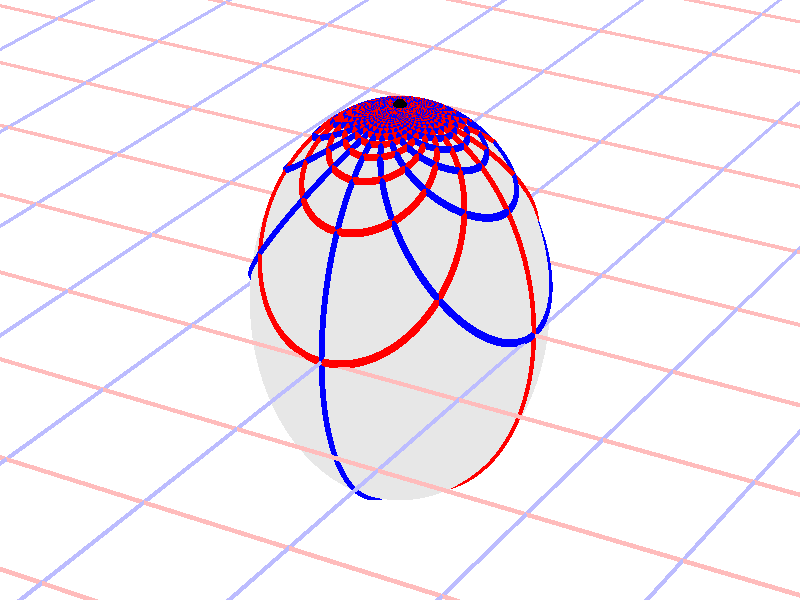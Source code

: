 #version 3.7;
global_settings{assumed_gamma 1.0}
camera{perspective location <16.275953626987476496879026, 9.396926207859083390872001, 6.840402866513374036117057> right <0.133333333333333331482962, -0.230940107675850353485814, -0.000000000000000000000000> up <-0.044429719908903583802662, -0.025651510749425152774217, 0.140953893117886280839102> direction <0.813797681349373802639491, 0.469846310392954158441370, 0.342020143325668712908083> sky <-0.296198132726023855010311, -0.171010071662834328698466, 0.939692620785908427905042> look_at <15.462155945638102139128023, 8.927079897466128954874875, 6.498382723187705600764730>}
light_source{<16.275953626987476496879026, 9.396926207859083390872001, 6.840402866513374036117057> rgb<1.0,1.0,1.0>}
background{rgb<1,1,1>}
union{object{sphere{<0.000000000000000000000000, 0.000000000000000000000000, 0.000000000000000000000000>,1.000000000000000000000000} pigment{rgbft<0.8,0.8,0.8,0.2,0.2>}}object{union{cylinder{<-50.000000000000000000000000, 50.000000000000000000000000, 0.000000000000000000000000>,<-50.000000000000000000000000, -50.000000000000000000000000, 0.000000000000000000000000>,0.010000000000000000208167}cylinder{<-49.000000000000000000000000, 50.000000000000000000000000, 0.000000000000000000000000>,<-49.000000000000000000000000, -50.000000000000000000000000, 0.000000000000000000000000>,0.010000000000000000208167}cylinder{<-48.000000000000000000000000, 50.000000000000000000000000, 0.000000000000000000000000>,<-48.000000000000000000000000, -50.000000000000000000000000, 0.000000000000000000000000>,0.010000000000000000208167}cylinder{<-47.000000000000000000000000, 50.000000000000000000000000, 0.000000000000000000000000>,<-47.000000000000000000000000, -50.000000000000000000000000, 0.000000000000000000000000>,0.010000000000000000208167}cylinder{<-46.000000000000000000000000, 50.000000000000000000000000, 0.000000000000000000000000>,<-46.000000000000000000000000, -50.000000000000000000000000, 0.000000000000000000000000>,0.010000000000000000208167}cylinder{<-45.000000000000000000000000, 50.000000000000000000000000, 0.000000000000000000000000>,<-45.000000000000000000000000, -50.000000000000000000000000, 0.000000000000000000000000>,0.010000000000000000208167}cylinder{<-44.000000000000000000000000, 50.000000000000000000000000, 0.000000000000000000000000>,<-44.000000000000000000000000, -50.000000000000000000000000, 0.000000000000000000000000>,0.010000000000000000208167}cylinder{<-43.000000000000000000000000, 50.000000000000000000000000, 0.000000000000000000000000>,<-43.000000000000000000000000, -50.000000000000000000000000, 0.000000000000000000000000>,0.010000000000000000208167}cylinder{<-42.000000000000000000000000, 50.000000000000000000000000, 0.000000000000000000000000>,<-42.000000000000000000000000, -50.000000000000000000000000, 0.000000000000000000000000>,0.010000000000000000208167}cylinder{<-41.000000000000000000000000, 50.000000000000000000000000, 0.000000000000000000000000>,<-41.000000000000000000000000, -50.000000000000000000000000, 0.000000000000000000000000>,0.010000000000000000208167}cylinder{<-40.000000000000000000000000, 50.000000000000000000000000, 0.000000000000000000000000>,<-40.000000000000000000000000, -50.000000000000000000000000, 0.000000000000000000000000>,0.010000000000000000208167}cylinder{<-39.000000000000000000000000, 50.000000000000000000000000, 0.000000000000000000000000>,<-39.000000000000000000000000, -50.000000000000000000000000, 0.000000000000000000000000>,0.010000000000000000208167}cylinder{<-38.000000000000000000000000, 50.000000000000000000000000, 0.000000000000000000000000>,<-38.000000000000000000000000, -50.000000000000000000000000, 0.000000000000000000000000>,0.010000000000000000208167}cylinder{<-37.000000000000000000000000, 50.000000000000000000000000, 0.000000000000000000000000>,<-37.000000000000000000000000, -50.000000000000000000000000, 0.000000000000000000000000>,0.010000000000000000208167}cylinder{<-36.000000000000000000000000, 50.000000000000000000000000, 0.000000000000000000000000>,<-36.000000000000000000000000, -50.000000000000000000000000, 0.000000000000000000000000>,0.010000000000000000208167}cylinder{<-35.000000000000000000000000, 50.000000000000000000000000, 0.000000000000000000000000>,<-35.000000000000000000000000, -50.000000000000000000000000, 0.000000000000000000000000>,0.010000000000000000208167}cylinder{<-34.000000000000000000000000, 50.000000000000000000000000, 0.000000000000000000000000>,<-34.000000000000000000000000, -50.000000000000000000000000, 0.000000000000000000000000>,0.010000000000000000208167}cylinder{<-33.000000000000000000000000, 50.000000000000000000000000, 0.000000000000000000000000>,<-33.000000000000000000000000, -50.000000000000000000000000, 0.000000000000000000000000>,0.010000000000000000208167}cylinder{<-32.000000000000000000000000, 50.000000000000000000000000, 0.000000000000000000000000>,<-32.000000000000000000000000, -50.000000000000000000000000, 0.000000000000000000000000>,0.010000000000000000208167}cylinder{<-31.000000000000000000000000, 50.000000000000000000000000, 0.000000000000000000000000>,<-31.000000000000000000000000, -50.000000000000000000000000, 0.000000000000000000000000>,0.010000000000000000208167}cylinder{<-30.000000000000000000000000, 50.000000000000000000000000, 0.000000000000000000000000>,<-30.000000000000000000000000, -50.000000000000000000000000, 0.000000000000000000000000>,0.010000000000000000208167}cylinder{<-29.000000000000000000000000, 50.000000000000000000000000, 0.000000000000000000000000>,<-29.000000000000000000000000, -50.000000000000000000000000, 0.000000000000000000000000>,0.010000000000000000208167}cylinder{<-28.000000000000000000000000, 50.000000000000000000000000, 0.000000000000000000000000>,<-28.000000000000000000000000, -50.000000000000000000000000, 0.000000000000000000000000>,0.010000000000000000208167}cylinder{<-27.000000000000000000000000, 50.000000000000000000000000, 0.000000000000000000000000>,<-27.000000000000000000000000, -50.000000000000000000000000, 0.000000000000000000000000>,0.010000000000000000208167}cylinder{<-26.000000000000000000000000, 50.000000000000000000000000, 0.000000000000000000000000>,<-26.000000000000000000000000, -50.000000000000000000000000, 0.000000000000000000000000>,0.010000000000000000208167}cylinder{<-25.000000000000000000000000, 50.000000000000000000000000, 0.000000000000000000000000>,<-25.000000000000000000000000, -50.000000000000000000000000, 0.000000000000000000000000>,0.010000000000000000208167}cylinder{<-24.000000000000000000000000, 50.000000000000000000000000, 0.000000000000000000000000>,<-24.000000000000000000000000, -50.000000000000000000000000, 0.000000000000000000000000>,0.010000000000000000208167}cylinder{<-23.000000000000000000000000, 50.000000000000000000000000, 0.000000000000000000000000>,<-23.000000000000000000000000, -50.000000000000000000000000, 0.000000000000000000000000>,0.010000000000000000208167}cylinder{<-22.000000000000000000000000, 50.000000000000000000000000, 0.000000000000000000000000>,<-22.000000000000000000000000, -50.000000000000000000000000, 0.000000000000000000000000>,0.010000000000000000208167}cylinder{<-21.000000000000000000000000, 50.000000000000000000000000, 0.000000000000000000000000>,<-21.000000000000000000000000, -50.000000000000000000000000, 0.000000000000000000000000>,0.010000000000000000208167}cylinder{<-20.000000000000000000000000, 50.000000000000000000000000, 0.000000000000000000000000>,<-20.000000000000000000000000, -50.000000000000000000000000, 0.000000000000000000000000>,0.010000000000000000208167}cylinder{<-19.000000000000000000000000, 50.000000000000000000000000, 0.000000000000000000000000>,<-19.000000000000000000000000, -50.000000000000000000000000, 0.000000000000000000000000>,0.010000000000000000208167}cylinder{<-18.000000000000000000000000, 50.000000000000000000000000, 0.000000000000000000000000>,<-18.000000000000000000000000, -50.000000000000000000000000, 0.000000000000000000000000>,0.010000000000000000208167}cylinder{<-17.000000000000000000000000, 50.000000000000000000000000, 0.000000000000000000000000>,<-17.000000000000000000000000, -50.000000000000000000000000, 0.000000000000000000000000>,0.010000000000000000208167}cylinder{<-16.000000000000000000000000, 50.000000000000000000000000, 0.000000000000000000000000>,<-16.000000000000000000000000, -50.000000000000000000000000, 0.000000000000000000000000>,0.010000000000000000208167}cylinder{<-15.000000000000000000000000, 50.000000000000000000000000, 0.000000000000000000000000>,<-15.000000000000000000000000, -50.000000000000000000000000, 0.000000000000000000000000>,0.010000000000000000208167}cylinder{<-14.000000000000000000000000, 50.000000000000000000000000, 0.000000000000000000000000>,<-14.000000000000000000000000, -50.000000000000000000000000, 0.000000000000000000000000>,0.010000000000000000208167}cylinder{<-13.000000000000000000000000, 50.000000000000000000000000, 0.000000000000000000000000>,<-13.000000000000000000000000, -50.000000000000000000000000, 0.000000000000000000000000>,0.010000000000000000208167}cylinder{<-12.000000000000000000000000, 50.000000000000000000000000, 0.000000000000000000000000>,<-12.000000000000000000000000, -50.000000000000000000000000, 0.000000000000000000000000>,0.010000000000000000208167}cylinder{<-11.000000000000000000000000, 50.000000000000000000000000, 0.000000000000000000000000>,<-11.000000000000000000000000, -50.000000000000000000000000, 0.000000000000000000000000>,0.010000000000000000208167}cylinder{<-10.000000000000000000000000, 50.000000000000000000000000, 0.000000000000000000000000>,<-10.000000000000000000000000, -50.000000000000000000000000, 0.000000000000000000000000>,0.010000000000000000208167}cylinder{<-9.000000000000000000000000, 50.000000000000000000000000, 0.000000000000000000000000>,<-9.000000000000000000000000, -50.000000000000000000000000, 0.000000000000000000000000>,0.010000000000000000208167}cylinder{<-8.000000000000000000000000, 50.000000000000000000000000, 0.000000000000000000000000>,<-8.000000000000000000000000, -50.000000000000000000000000, 0.000000000000000000000000>,0.010000000000000000208167}cylinder{<-7.000000000000000000000000, 50.000000000000000000000000, 0.000000000000000000000000>,<-7.000000000000000000000000, -50.000000000000000000000000, 0.000000000000000000000000>,0.010000000000000000208167}cylinder{<-6.000000000000000000000000, 50.000000000000000000000000, 0.000000000000000000000000>,<-6.000000000000000000000000, -50.000000000000000000000000, 0.000000000000000000000000>,0.010000000000000000208167}cylinder{<-5.000000000000000000000000, 50.000000000000000000000000, 0.000000000000000000000000>,<-5.000000000000000000000000, -50.000000000000000000000000, 0.000000000000000000000000>,0.010000000000000000208167}cylinder{<-4.000000000000000000000000, 50.000000000000000000000000, 0.000000000000000000000000>,<-4.000000000000000000000000, -50.000000000000000000000000, 0.000000000000000000000000>,0.010000000000000000208167}cylinder{<-3.000000000000000000000000, 50.000000000000000000000000, 0.000000000000000000000000>,<-3.000000000000000000000000, -50.000000000000000000000000, 0.000000000000000000000000>,0.010000000000000000208167}cylinder{<-2.000000000000000000000000, 50.000000000000000000000000, 0.000000000000000000000000>,<-2.000000000000000000000000, -50.000000000000000000000000, 0.000000000000000000000000>,0.010000000000000000208167}cylinder{<-1.000000000000000000000000, 50.000000000000000000000000, 0.000000000000000000000000>,<-1.000000000000000000000000, -50.000000000000000000000000, 0.000000000000000000000000>,0.010000000000000000208167}cylinder{<0.000000000000000000000000, 50.000000000000000000000000, 0.000000000000000000000000>,<0.000000000000000000000000, -50.000000000000000000000000, 0.000000000000000000000000>,0.010000000000000000208167}cylinder{<1.000000000000000000000000, 50.000000000000000000000000, 0.000000000000000000000000>,<1.000000000000000000000000, -50.000000000000000000000000, 0.000000000000000000000000>,0.010000000000000000208167}cylinder{<2.000000000000000000000000, 50.000000000000000000000000, 0.000000000000000000000000>,<2.000000000000000000000000, -50.000000000000000000000000, 0.000000000000000000000000>,0.010000000000000000208167}cylinder{<3.000000000000000000000000, 50.000000000000000000000000, 0.000000000000000000000000>,<3.000000000000000000000000, -50.000000000000000000000000, 0.000000000000000000000000>,0.010000000000000000208167}cylinder{<4.000000000000000000000000, 50.000000000000000000000000, 0.000000000000000000000000>,<4.000000000000000000000000, -50.000000000000000000000000, 0.000000000000000000000000>,0.010000000000000000208167}cylinder{<5.000000000000000000000000, 50.000000000000000000000000, 0.000000000000000000000000>,<5.000000000000000000000000, -50.000000000000000000000000, 0.000000000000000000000000>,0.010000000000000000208167}cylinder{<6.000000000000000000000000, 50.000000000000000000000000, 0.000000000000000000000000>,<6.000000000000000000000000, -50.000000000000000000000000, 0.000000000000000000000000>,0.010000000000000000208167}cylinder{<7.000000000000000000000000, 50.000000000000000000000000, 0.000000000000000000000000>,<7.000000000000000000000000, -50.000000000000000000000000, 0.000000000000000000000000>,0.010000000000000000208167}cylinder{<8.000000000000000000000000, 50.000000000000000000000000, 0.000000000000000000000000>,<8.000000000000000000000000, -50.000000000000000000000000, 0.000000000000000000000000>,0.010000000000000000208167}cylinder{<9.000000000000000000000000, 50.000000000000000000000000, 0.000000000000000000000000>,<9.000000000000000000000000, -50.000000000000000000000000, 0.000000000000000000000000>,0.010000000000000000208167}cylinder{<10.000000000000000000000000, 50.000000000000000000000000, 0.000000000000000000000000>,<10.000000000000000000000000, -50.000000000000000000000000, 0.000000000000000000000000>,0.010000000000000000208167}cylinder{<11.000000000000000000000000, 50.000000000000000000000000, 0.000000000000000000000000>,<11.000000000000000000000000, -50.000000000000000000000000, 0.000000000000000000000000>,0.010000000000000000208167}cylinder{<12.000000000000000000000000, 50.000000000000000000000000, 0.000000000000000000000000>,<12.000000000000000000000000, -50.000000000000000000000000, 0.000000000000000000000000>,0.010000000000000000208167}cylinder{<13.000000000000000000000000, 50.000000000000000000000000, 0.000000000000000000000000>,<13.000000000000000000000000, -50.000000000000000000000000, 0.000000000000000000000000>,0.010000000000000000208167}cylinder{<14.000000000000000000000000, 50.000000000000000000000000, 0.000000000000000000000000>,<14.000000000000000000000000, -50.000000000000000000000000, 0.000000000000000000000000>,0.010000000000000000208167}cylinder{<15.000000000000000000000000, 50.000000000000000000000000, 0.000000000000000000000000>,<15.000000000000000000000000, -50.000000000000000000000000, 0.000000000000000000000000>,0.010000000000000000208167}cylinder{<16.000000000000000000000000, 50.000000000000000000000000, 0.000000000000000000000000>,<16.000000000000000000000000, -50.000000000000000000000000, 0.000000000000000000000000>,0.010000000000000000208167}cylinder{<17.000000000000000000000000, 50.000000000000000000000000, 0.000000000000000000000000>,<17.000000000000000000000000, -50.000000000000000000000000, 0.000000000000000000000000>,0.010000000000000000208167}cylinder{<18.000000000000000000000000, 50.000000000000000000000000, 0.000000000000000000000000>,<18.000000000000000000000000, -50.000000000000000000000000, 0.000000000000000000000000>,0.010000000000000000208167}cylinder{<19.000000000000000000000000, 50.000000000000000000000000, 0.000000000000000000000000>,<19.000000000000000000000000, -50.000000000000000000000000, 0.000000000000000000000000>,0.010000000000000000208167}cylinder{<20.000000000000000000000000, 50.000000000000000000000000, 0.000000000000000000000000>,<20.000000000000000000000000, -50.000000000000000000000000, 0.000000000000000000000000>,0.010000000000000000208167}cylinder{<21.000000000000000000000000, 50.000000000000000000000000, 0.000000000000000000000000>,<21.000000000000000000000000, -50.000000000000000000000000, 0.000000000000000000000000>,0.010000000000000000208167}cylinder{<22.000000000000000000000000, 50.000000000000000000000000, 0.000000000000000000000000>,<22.000000000000000000000000, -50.000000000000000000000000, 0.000000000000000000000000>,0.010000000000000000208167}cylinder{<23.000000000000000000000000, 50.000000000000000000000000, 0.000000000000000000000000>,<23.000000000000000000000000, -50.000000000000000000000000, 0.000000000000000000000000>,0.010000000000000000208167}cylinder{<24.000000000000000000000000, 50.000000000000000000000000, 0.000000000000000000000000>,<24.000000000000000000000000, -50.000000000000000000000000, 0.000000000000000000000000>,0.010000000000000000208167}cylinder{<25.000000000000000000000000, 50.000000000000000000000000, 0.000000000000000000000000>,<25.000000000000000000000000, -50.000000000000000000000000, 0.000000000000000000000000>,0.010000000000000000208167}cylinder{<26.000000000000000000000000, 50.000000000000000000000000, 0.000000000000000000000000>,<26.000000000000000000000000, -50.000000000000000000000000, 0.000000000000000000000000>,0.010000000000000000208167}cylinder{<27.000000000000000000000000, 50.000000000000000000000000, 0.000000000000000000000000>,<27.000000000000000000000000, -50.000000000000000000000000, 0.000000000000000000000000>,0.010000000000000000208167}cylinder{<28.000000000000000000000000, 50.000000000000000000000000, 0.000000000000000000000000>,<28.000000000000000000000000, -50.000000000000000000000000, 0.000000000000000000000000>,0.010000000000000000208167}cylinder{<29.000000000000000000000000, 50.000000000000000000000000, 0.000000000000000000000000>,<29.000000000000000000000000, -50.000000000000000000000000, 0.000000000000000000000000>,0.010000000000000000208167}cylinder{<30.000000000000000000000000, 50.000000000000000000000000, 0.000000000000000000000000>,<30.000000000000000000000000, -50.000000000000000000000000, 0.000000000000000000000000>,0.010000000000000000208167}cylinder{<31.000000000000000000000000, 50.000000000000000000000000, 0.000000000000000000000000>,<31.000000000000000000000000, -50.000000000000000000000000, 0.000000000000000000000000>,0.010000000000000000208167}cylinder{<32.000000000000000000000000, 50.000000000000000000000000, 0.000000000000000000000000>,<32.000000000000000000000000, -50.000000000000000000000000, 0.000000000000000000000000>,0.010000000000000000208167}cylinder{<33.000000000000000000000000, 50.000000000000000000000000, 0.000000000000000000000000>,<33.000000000000000000000000, -50.000000000000000000000000, 0.000000000000000000000000>,0.010000000000000000208167}cylinder{<34.000000000000000000000000, 50.000000000000000000000000, 0.000000000000000000000000>,<34.000000000000000000000000, -50.000000000000000000000000, 0.000000000000000000000000>,0.010000000000000000208167}cylinder{<35.000000000000000000000000, 50.000000000000000000000000, 0.000000000000000000000000>,<35.000000000000000000000000, -50.000000000000000000000000, 0.000000000000000000000000>,0.010000000000000000208167}cylinder{<36.000000000000000000000000, 50.000000000000000000000000, 0.000000000000000000000000>,<36.000000000000000000000000, -50.000000000000000000000000, 0.000000000000000000000000>,0.010000000000000000208167}cylinder{<37.000000000000000000000000, 50.000000000000000000000000, 0.000000000000000000000000>,<37.000000000000000000000000, -50.000000000000000000000000, 0.000000000000000000000000>,0.010000000000000000208167}cylinder{<38.000000000000000000000000, 50.000000000000000000000000, 0.000000000000000000000000>,<38.000000000000000000000000, -50.000000000000000000000000, 0.000000000000000000000000>,0.010000000000000000208167}cylinder{<39.000000000000000000000000, 50.000000000000000000000000, 0.000000000000000000000000>,<39.000000000000000000000000, -50.000000000000000000000000, 0.000000000000000000000000>,0.010000000000000000208167}cylinder{<40.000000000000000000000000, 50.000000000000000000000000, 0.000000000000000000000000>,<40.000000000000000000000000, -50.000000000000000000000000, 0.000000000000000000000000>,0.010000000000000000208167}cylinder{<41.000000000000000000000000, 50.000000000000000000000000, 0.000000000000000000000000>,<41.000000000000000000000000, -50.000000000000000000000000, 0.000000000000000000000000>,0.010000000000000000208167}cylinder{<42.000000000000000000000000, 50.000000000000000000000000, 0.000000000000000000000000>,<42.000000000000000000000000, -50.000000000000000000000000, 0.000000000000000000000000>,0.010000000000000000208167}cylinder{<43.000000000000000000000000, 50.000000000000000000000000, 0.000000000000000000000000>,<43.000000000000000000000000, -50.000000000000000000000000, 0.000000000000000000000000>,0.010000000000000000208167}cylinder{<44.000000000000000000000000, 50.000000000000000000000000, 0.000000000000000000000000>,<44.000000000000000000000000, -50.000000000000000000000000, 0.000000000000000000000000>,0.010000000000000000208167}cylinder{<45.000000000000000000000000, 50.000000000000000000000000, 0.000000000000000000000000>,<45.000000000000000000000000, -50.000000000000000000000000, 0.000000000000000000000000>,0.010000000000000000208167}cylinder{<46.000000000000000000000000, 50.000000000000000000000000, 0.000000000000000000000000>,<46.000000000000000000000000, -50.000000000000000000000000, 0.000000000000000000000000>,0.010000000000000000208167}cylinder{<47.000000000000000000000000, 50.000000000000000000000000, 0.000000000000000000000000>,<47.000000000000000000000000, -50.000000000000000000000000, 0.000000000000000000000000>,0.010000000000000000208167}cylinder{<48.000000000000000000000000, 50.000000000000000000000000, 0.000000000000000000000000>,<48.000000000000000000000000, -50.000000000000000000000000, 0.000000000000000000000000>,0.010000000000000000208167}cylinder{<49.000000000000000000000000, 50.000000000000000000000000, 0.000000000000000000000000>,<49.000000000000000000000000, -50.000000000000000000000000, 0.000000000000000000000000>,0.010000000000000000208167}cylinder{<50.000000000000000000000000, 50.000000000000000000000000, 0.000000000000000000000000>,<50.000000000000000000000000, -50.000000000000000000000000, 0.000000000000000000000000>,0.010000000000000000208167}} pigment{rgb<1.0,0.5,0.5>}}object{union{cylinder{<50.000000000000000000000000, -50.000000000000000000000000, 0.000000000000000000000000>,<-50.000000000000000000000000, -50.000000000000000000000000, 0.000000000000000000000000>,0.010000000000000000208167}cylinder{<50.000000000000000000000000, -49.000000000000000000000000, 0.000000000000000000000000>,<-50.000000000000000000000000, -49.000000000000000000000000, 0.000000000000000000000000>,0.010000000000000000208167}cylinder{<50.000000000000000000000000, -48.000000000000000000000000, 0.000000000000000000000000>,<-50.000000000000000000000000, -48.000000000000000000000000, 0.000000000000000000000000>,0.010000000000000000208167}cylinder{<50.000000000000000000000000, -47.000000000000000000000000, 0.000000000000000000000000>,<-50.000000000000000000000000, -47.000000000000000000000000, 0.000000000000000000000000>,0.010000000000000000208167}cylinder{<50.000000000000000000000000, -46.000000000000000000000000, 0.000000000000000000000000>,<-50.000000000000000000000000, -46.000000000000000000000000, 0.000000000000000000000000>,0.010000000000000000208167}cylinder{<50.000000000000000000000000, -45.000000000000000000000000, 0.000000000000000000000000>,<-50.000000000000000000000000, -45.000000000000000000000000, 0.000000000000000000000000>,0.010000000000000000208167}cylinder{<50.000000000000000000000000, -44.000000000000000000000000, 0.000000000000000000000000>,<-50.000000000000000000000000, -44.000000000000000000000000, 0.000000000000000000000000>,0.010000000000000000208167}cylinder{<50.000000000000000000000000, -43.000000000000000000000000, 0.000000000000000000000000>,<-50.000000000000000000000000, -43.000000000000000000000000, 0.000000000000000000000000>,0.010000000000000000208167}cylinder{<50.000000000000000000000000, -42.000000000000000000000000, 0.000000000000000000000000>,<-50.000000000000000000000000, -42.000000000000000000000000, 0.000000000000000000000000>,0.010000000000000000208167}cylinder{<50.000000000000000000000000, -41.000000000000000000000000, 0.000000000000000000000000>,<-50.000000000000000000000000, -41.000000000000000000000000, 0.000000000000000000000000>,0.010000000000000000208167}cylinder{<50.000000000000000000000000, -40.000000000000000000000000, 0.000000000000000000000000>,<-50.000000000000000000000000, -40.000000000000000000000000, 0.000000000000000000000000>,0.010000000000000000208167}cylinder{<50.000000000000000000000000, -39.000000000000000000000000, 0.000000000000000000000000>,<-50.000000000000000000000000, -39.000000000000000000000000, 0.000000000000000000000000>,0.010000000000000000208167}cylinder{<50.000000000000000000000000, -38.000000000000000000000000, 0.000000000000000000000000>,<-50.000000000000000000000000, -38.000000000000000000000000, 0.000000000000000000000000>,0.010000000000000000208167}cylinder{<50.000000000000000000000000, -37.000000000000000000000000, 0.000000000000000000000000>,<-50.000000000000000000000000, -37.000000000000000000000000, 0.000000000000000000000000>,0.010000000000000000208167}cylinder{<50.000000000000000000000000, -36.000000000000000000000000, 0.000000000000000000000000>,<-50.000000000000000000000000, -36.000000000000000000000000, 0.000000000000000000000000>,0.010000000000000000208167}cylinder{<50.000000000000000000000000, -35.000000000000000000000000, 0.000000000000000000000000>,<-50.000000000000000000000000, -35.000000000000000000000000, 0.000000000000000000000000>,0.010000000000000000208167}cylinder{<50.000000000000000000000000, -34.000000000000000000000000, 0.000000000000000000000000>,<-50.000000000000000000000000, -34.000000000000000000000000, 0.000000000000000000000000>,0.010000000000000000208167}cylinder{<50.000000000000000000000000, -33.000000000000000000000000, 0.000000000000000000000000>,<-50.000000000000000000000000, -33.000000000000000000000000, 0.000000000000000000000000>,0.010000000000000000208167}cylinder{<50.000000000000000000000000, -32.000000000000000000000000, 0.000000000000000000000000>,<-50.000000000000000000000000, -32.000000000000000000000000, 0.000000000000000000000000>,0.010000000000000000208167}cylinder{<50.000000000000000000000000, -31.000000000000000000000000, 0.000000000000000000000000>,<-50.000000000000000000000000, -31.000000000000000000000000, 0.000000000000000000000000>,0.010000000000000000208167}cylinder{<50.000000000000000000000000, -30.000000000000000000000000, 0.000000000000000000000000>,<-50.000000000000000000000000, -30.000000000000000000000000, 0.000000000000000000000000>,0.010000000000000000208167}cylinder{<50.000000000000000000000000, -29.000000000000000000000000, 0.000000000000000000000000>,<-50.000000000000000000000000, -29.000000000000000000000000, 0.000000000000000000000000>,0.010000000000000000208167}cylinder{<50.000000000000000000000000, -28.000000000000000000000000, 0.000000000000000000000000>,<-50.000000000000000000000000, -28.000000000000000000000000, 0.000000000000000000000000>,0.010000000000000000208167}cylinder{<50.000000000000000000000000, -27.000000000000000000000000, 0.000000000000000000000000>,<-50.000000000000000000000000, -27.000000000000000000000000, 0.000000000000000000000000>,0.010000000000000000208167}cylinder{<50.000000000000000000000000, -26.000000000000000000000000, 0.000000000000000000000000>,<-50.000000000000000000000000, -26.000000000000000000000000, 0.000000000000000000000000>,0.010000000000000000208167}cylinder{<50.000000000000000000000000, -25.000000000000000000000000, 0.000000000000000000000000>,<-50.000000000000000000000000, -25.000000000000000000000000, 0.000000000000000000000000>,0.010000000000000000208167}cylinder{<50.000000000000000000000000, -24.000000000000000000000000, 0.000000000000000000000000>,<-50.000000000000000000000000, -24.000000000000000000000000, 0.000000000000000000000000>,0.010000000000000000208167}cylinder{<50.000000000000000000000000, -23.000000000000000000000000, 0.000000000000000000000000>,<-50.000000000000000000000000, -23.000000000000000000000000, 0.000000000000000000000000>,0.010000000000000000208167}cylinder{<50.000000000000000000000000, -22.000000000000000000000000, 0.000000000000000000000000>,<-50.000000000000000000000000, -22.000000000000000000000000, 0.000000000000000000000000>,0.010000000000000000208167}cylinder{<50.000000000000000000000000, -21.000000000000000000000000, 0.000000000000000000000000>,<-50.000000000000000000000000, -21.000000000000000000000000, 0.000000000000000000000000>,0.010000000000000000208167}cylinder{<50.000000000000000000000000, -20.000000000000000000000000, 0.000000000000000000000000>,<-50.000000000000000000000000, -20.000000000000000000000000, 0.000000000000000000000000>,0.010000000000000000208167}cylinder{<50.000000000000000000000000, -19.000000000000000000000000, 0.000000000000000000000000>,<-50.000000000000000000000000, -19.000000000000000000000000, 0.000000000000000000000000>,0.010000000000000000208167}cylinder{<50.000000000000000000000000, -18.000000000000000000000000, 0.000000000000000000000000>,<-50.000000000000000000000000, -18.000000000000000000000000, 0.000000000000000000000000>,0.010000000000000000208167}cylinder{<50.000000000000000000000000, -17.000000000000000000000000, 0.000000000000000000000000>,<-50.000000000000000000000000, -17.000000000000000000000000, 0.000000000000000000000000>,0.010000000000000000208167}cylinder{<50.000000000000000000000000, -16.000000000000000000000000, 0.000000000000000000000000>,<-50.000000000000000000000000, -16.000000000000000000000000, 0.000000000000000000000000>,0.010000000000000000208167}cylinder{<50.000000000000000000000000, -15.000000000000000000000000, 0.000000000000000000000000>,<-50.000000000000000000000000, -15.000000000000000000000000, 0.000000000000000000000000>,0.010000000000000000208167}cylinder{<50.000000000000000000000000, -14.000000000000000000000000, 0.000000000000000000000000>,<-50.000000000000000000000000, -14.000000000000000000000000, 0.000000000000000000000000>,0.010000000000000000208167}cylinder{<50.000000000000000000000000, -13.000000000000000000000000, 0.000000000000000000000000>,<-50.000000000000000000000000, -13.000000000000000000000000, 0.000000000000000000000000>,0.010000000000000000208167}cylinder{<50.000000000000000000000000, -12.000000000000000000000000, 0.000000000000000000000000>,<-50.000000000000000000000000, -12.000000000000000000000000, 0.000000000000000000000000>,0.010000000000000000208167}cylinder{<50.000000000000000000000000, -11.000000000000000000000000, 0.000000000000000000000000>,<-50.000000000000000000000000, -11.000000000000000000000000, 0.000000000000000000000000>,0.010000000000000000208167}cylinder{<50.000000000000000000000000, -10.000000000000000000000000, 0.000000000000000000000000>,<-50.000000000000000000000000, -10.000000000000000000000000, 0.000000000000000000000000>,0.010000000000000000208167}cylinder{<50.000000000000000000000000, -9.000000000000000000000000, 0.000000000000000000000000>,<-50.000000000000000000000000, -9.000000000000000000000000, 0.000000000000000000000000>,0.010000000000000000208167}cylinder{<50.000000000000000000000000, -8.000000000000000000000000, 0.000000000000000000000000>,<-50.000000000000000000000000, -8.000000000000000000000000, 0.000000000000000000000000>,0.010000000000000000208167}cylinder{<50.000000000000000000000000, -7.000000000000000000000000, 0.000000000000000000000000>,<-50.000000000000000000000000, -7.000000000000000000000000, 0.000000000000000000000000>,0.010000000000000000208167}cylinder{<50.000000000000000000000000, -6.000000000000000000000000, 0.000000000000000000000000>,<-50.000000000000000000000000, -6.000000000000000000000000, 0.000000000000000000000000>,0.010000000000000000208167}cylinder{<50.000000000000000000000000, -5.000000000000000000000000, 0.000000000000000000000000>,<-50.000000000000000000000000, -5.000000000000000000000000, 0.000000000000000000000000>,0.010000000000000000208167}cylinder{<50.000000000000000000000000, -4.000000000000000000000000, 0.000000000000000000000000>,<-50.000000000000000000000000, -4.000000000000000000000000, 0.000000000000000000000000>,0.010000000000000000208167}cylinder{<50.000000000000000000000000, -3.000000000000000000000000, 0.000000000000000000000000>,<-50.000000000000000000000000, -3.000000000000000000000000, 0.000000000000000000000000>,0.010000000000000000208167}cylinder{<50.000000000000000000000000, -2.000000000000000000000000, 0.000000000000000000000000>,<-50.000000000000000000000000, -2.000000000000000000000000, 0.000000000000000000000000>,0.010000000000000000208167}cylinder{<50.000000000000000000000000, -1.000000000000000000000000, 0.000000000000000000000000>,<-50.000000000000000000000000, -1.000000000000000000000000, 0.000000000000000000000000>,0.010000000000000000208167}cylinder{<50.000000000000000000000000, 0.000000000000000000000000, 0.000000000000000000000000>,<-50.000000000000000000000000, 0.000000000000000000000000, 0.000000000000000000000000>,0.010000000000000000208167}cylinder{<50.000000000000000000000000, 1.000000000000000000000000, 0.000000000000000000000000>,<-50.000000000000000000000000, 1.000000000000000000000000, 0.000000000000000000000000>,0.010000000000000000208167}cylinder{<50.000000000000000000000000, 2.000000000000000000000000, 0.000000000000000000000000>,<-50.000000000000000000000000, 2.000000000000000000000000, 0.000000000000000000000000>,0.010000000000000000208167}cylinder{<50.000000000000000000000000, 3.000000000000000000000000, 0.000000000000000000000000>,<-50.000000000000000000000000, 3.000000000000000000000000, 0.000000000000000000000000>,0.010000000000000000208167}cylinder{<50.000000000000000000000000, 4.000000000000000000000000, 0.000000000000000000000000>,<-50.000000000000000000000000, 4.000000000000000000000000, 0.000000000000000000000000>,0.010000000000000000208167}cylinder{<50.000000000000000000000000, 5.000000000000000000000000, 0.000000000000000000000000>,<-50.000000000000000000000000, 5.000000000000000000000000, 0.000000000000000000000000>,0.010000000000000000208167}cylinder{<50.000000000000000000000000, 6.000000000000000000000000, 0.000000000000000000000000>,<-50.000000000000000000000000, 6.000000000000000000000000, 0.000000000000000000000000>,0.010000000000000000208167}cylinder{<50.000000000000000000000000, 7.000000000000000000000000, 0.000000000000000000000000>,<-50.000000000000000000000000, 7.000000000000000000000000, 0.000000000000000000000000>,0.010000000000000000208167}cylinder{<50.000000000000000000000000, 8.000000000000000000000000, 0.000000000000000000000000>,<-50.000000000000000000000000, 8.000000000000000000000000, 0.000000000000000000000000>,0.010000000000000000208167}cylinder{<50.000000000000000000000000, 9.000000000000000000000000, 0.000000000000000000000000>,<-50.000000000000000000000000, 9.000000000000000000000000, 0.000000000000000000000000>,0.010000000000000000208167}cylinder{<50.000000000000000000000000, 10.000000000000000000000000, 0.000000000000000000000000>,<-50.000000000000000000000000, 10.000000000000000000000000, 0.000000000000000000000000>,0.010000000000000000208167}cylinder{<50.000000000000000000000000, 11.000000000000000000000000, 0.000000000000000000000000>,<-50.000000000000000000000000, 11.000000000000000000000000, 0.000000000000000000000000>,0.010000000000000000208167}cylinder{<50.000000000000000000000000, 12.000000000000000000000000, 0.000000000000000000000000>,<-50.000000000000000000000000, 12.000000000000000000000000, 0.000000000000000000000000>,0.010000000000000000208167}cylinder{<50.000000000000000000000000, 13.000000000000000000000000, 0.000000000000000000000000>,<-50.000000000000000000000000, 13.000000000000000000000000, 0.000000000000000000000000>,0.010000000000000000208167}cylinder{<50.000000000000000000000000, 14.000000000000000000000000, 0.000000000000000000000000>,<-50.000000000000000000000000, 14.000000000000000000000000, 0.000000000000000000000000>,0.010000000000000000208167}cylinder{<50.000000000000000000000000, 15.000000000000000000000000, 0.000000000000000000000000>,<-50.000000000000000000000000, 15.000000000000000000000000, 0.000000000000000000000000>,0.010000000000000000208167}cylinder{<50.000000000000000000000000, 16.000000000000000000000000, 0.000000000000000000000000>,<-50.000000000000000000000000, 16.000000000000000000000000, 0.000000000000000000000000>,0.010000000000000000208167}cylinder{<50.000000000000000000000000, 17.000000000000000000000000, 0.000000000000000000000000>,<-50.000000000000000000000000, 17.000000000000000000000000, 0.000000000000000000000000>,0.010000000000000000208167}cylinder{<50.000000000000000000000000, 18.000000000000000000000000, 0.000000000000000000000000>,<-50.000000000000000000000000, 18.000000000000000000000000, 0.000000000000000000000000>,0.010000000000000000208167}cylinder{<50.000000000000000000000000, 19.000000000000000000000000, 0.000000000000000000000000>,<-50.000000000000000000000000, 19.000000000000000000000000, 0.000000000000000000000000>,0.010000000000000000208167}cylinder{<50.000000000000000000000000, 20.000000000000000000000000, 0.000000000000000000000000>,<-50.000000000000000000000000, 20.000000000000000000000000, 0.000000000000000000000000>,0.010000000000000000208167}cylinder{<50.000000000000000000000000, 21.000000000000000000000000, 0.000000000000000000000000>,<-50.000000000000000000000000, 21.000000000000000000000000, 0.000000000000000000000000>,0.010000000000000000208167}cylinder{<50.000000000000000000000000, 22.000000000000000000000000, 0.000000000000000000000000>,<-50.000000000000000000000000, 22.000000000000000000000000, 0.000000000000000000000000>,0.010000000000000000208167}cylinder{<50.000000000000000000000000, 23.000000000000000000000000, 0.000000000000000000000000>,<-50.000000000000000000000000, 23.000000000000000000000000, 0.000000000000000000000000>,0.010000000000000000208167}cylinder{<50.000000000000000000000000, 24.000000000000000000000000, 0.000000000000000000000000>,<-50.000000000000000000000000, 24.000000000000000000000000, 0.000000000000000000000000>,0.010000000000000000208167}cylinder{<50.000000000000000000000000, 25.000000000000000000000000, 0.000000000000000000000000>,<-50.000000000000000000000000, 25.000000000000000000000000, 0.000000000000000000000000>,0.010000000000000000208167}cylinder{<50.000000000000000000000000, 26.000000000000000000000000, 0.000000000000000000000000>,<-50.000000000000000000000000, 26.000000000000000000000000, 0.000000000000000000000000>,0.010000000000000000208167}cylinder{<50.000000000000000000000000, 27.000000000000000000000000, 0.000000000000000000000000>,<-50.000000000000000000000000, 27.000000000000000000000000, 0.000000000000000000000000>,0.010000000000000000208167}cylinder{<50.000000000000000000000000, 28.000000000000000000000000, 0.000000000000000000000000>,<-50.000000000000000000000000, 28.000000000000000000000000, 0.000000000000000000000000>,0.010000000000000000208167}cylinder{<50.000000000000000000000000, 29.000000000000000000000000, 0.000000000000000000000000>,<-50.000000000000000000000000, 29.000000000000000000000000, 0.000000000000000000000000>,0.010000000000000000208167}cylinder{<50.000000000000000000000000, 30.000000000000000000000000, 0.000000000000000000000000>,<-50.000000000000000000000000, 30.000000000000000000000000, 0.000000000000000000000000>,0.010000000000000000208167}cylinder{<50.000000000000000000000000, 31.000000000000000000000000, 0.000000000000000000000000>,<-50.000000000000000000000000, 31.000000000000000000000000, 0.000000000000000000000000>,0.010000000000000000208167}cylinder{<50.000000000000000000000000, 32.000000000000000000000000, 0.000000000000000000000000>,<-50.000000000000000000000000, 32.000000000000000000000000, 0.000000000000000000000000>,0.010000000000000000208167}cylinder{<50.000000000000000000000000, 33.000000000000000000000000, 0.000000000000000000000000>,<-50.000000000000000000000000, 33.000000000000000000000000, 0.000000000000000000000000>,0.010000000000000000208167}cylinder{<50.000000000000000000000000, 34.000000000000000000000000, 0.000000000000000000000000>,<-50.000000000000000000000000, 34.000000000000000000000000, 0.000000000000000000000000>,0.010000000000000000208167}cylinder{<50.000000000000000000000000, 35.000000000000000000000000, 0.000000000000000000000000>,<-50.000000000000000000000000, 35.000000000000000000000000, 0.000000000000000000000000>,0.010000000000000000208167}cylinder{<50.000000000000000000000000, 36.000000000000000000000000, 0.000000000000000000000000>,<-50.000000000000000000000000, 36.000000000000000000000000, 0.000000000000000000000000>,0.010000000000000000208167}cylinder{<50.000000000000000000000000, 37.000000000000000000000000, 0.000000000000000000000000>,<-50.000000000000000000000000, 37.000000000000000000000000, 0.000000000000000000000000>,0.010000000000000000208167}cylinder{<50.000000000000000000000000, 38.000000000000000000000000, 0.000000000000000000000000>,<-50.000000000000000000000000, 38.000000000000000000000000, 0.000000000000000000000000>,0.010000000000000000208167}cylinder{<50.000000000000000000000000, 39.000000000000000000000000, 0.000000000000000000000000>,<-50.000000000000000000000000, 39.000000000000000000000000, 0.000000000000000000000000>,0.010000000000000000208167}cylinder{<50.000000000000000000000000, 40.000000000000000000000000, 0.000000000000000000000000>,<-50.000000000000000000000000, 40.000000000000000000000000, 0.000000000000000000000000>,0.010000000000000000208167}cylinder{<50.000000000000000000000000, 41.000000000000000000000000, 0.000000000000000000000000>,<-50.000000000000000000000000, 41.000000000000000000000000, 0.000000000000000000000000>,0.010000000000000000208167}cylinder{<50.000000000000000000000000, 42.000000000000000000000000, 0.000000000000000000000000>,<-50.000000000000000000000000, 42.000000000000000000000000, 0.000000000000000000000000>,0.010000000000000000208167}cylinder{<50.000000000000000000000000, 43.000000000000000000000000, 0.000000000000000000000000>,<-50.000000000000000000000000, 43.000000000000000000000000, 0.000000000000000000000000>,0.010000000000000000208167}cylinder{<50.000000000000000000000000, 44.000000000000000000000000, 0.000000000000000000000000>,<-50.000000000000000000000000, 44.000000000000000000000000, 0.000000000000000000000000>,0.010000000000000000208167}cylinder{<50.000000000000000000000000, 45.000000000000000000000000, 0.000000000000000000000000>,<-50.000000000000000000000000, 45.000000000000000000000000, 0.000000000000000000000000>,0.010000000000000000208167}cylinder{<50.000000000000000000000000, 46.000000000000000000000000, 0.000000000000000000000000>,<-50.000000000000000000000000, 46.000000000000000000000000, 0.000000000000000000000000>,0.010000000000000000208167}cylinder{<50.000000000000000000000000, 47.000000000000000000000000, 0.000000000000000000000000>,<-50.000000000000000000000000, 47.000000000000000000000000, 0.000000000000000000000000>,0.010000000000000000208167}cylinder{<50.000000000000000000000000, 48.000000000000000000000000, 0.000000000000000000000000>,<-50.000000000000000000000000, 48.000000000000000000000000, 0.000000000000000000000000>,0.010000000000000000208167}cylinder{<50.000000000000000000000000, 49.000000000000000000000000, 0.000000000000000000000000>,<-50.000000000000000000000000, 49.000000000000000000000000, 0.000000000000000000000000>,0.010000000000000000208167}cylinder{<50.000000000000000000000000, 50.000000000000000000000000, 0.000000000000000000000000>,<-50.000000000000000000000000, 50.000000000000000000000000, 0.000000000000000000000000>,0.010000000000000000208167}} pigment{rgb<0.5,0.5,1.0>}}sphere{<0.000000000000000000000000, 0.000000000000000000000000, 1.000000000000000000000000>,0.050000000000000002775558}object{union{object{torus{0.019996001199615965476797,0.020000000000000000416334} matrix <0.999800059979833011247763, -0.000000000000000000000000, 0.019996001208304990670594, 0.019996001208304990670594, 0.000000000000000000000000, -0.999800059979833011247763, 0.000000000000000000000000, 1.000000000000000000000000, 0.000000000000000000000000, -0.019992003198706920219507, 0.000000000000000000000000, 0.999600159936138599192645>}object{torus{0.020403914662513341488070,0.020000000000000000416334} matrix <0.999791818463268033845281, -0.000000000000000000000000, 0.020403914671253024076814, 0.020403914671253024076814, 0.000000000000000000000000, -0.999791818463268033845281, 0.000000000000000000000000, 1.000000000000000000000000, 0.000000000000000000000000, -0.020399666944222343001325, 0.000000000000000000000000, 0.999583680266602603303738>}object{torus{0.020828813681846355260197,0.020000000000000000416334} matrix <0.999783056728076879871026, -0.000000000000000000000000, 0.020828813683528887845675, 0.020828813683528887845675, 0.000000000000000000000000, -0.999783056728076879871026, 0.000000000000000000000000, 1.000000000000000000000000, 0.000000000000000000000000, -0.020824295010836532671128, 0.000000000000000000000000, 0.999566160520667712496845>}object{torus{0.021271781490580943946300,0.020000000000000000416334} matrix <0.999773730057128551251822, -0.000000000000000000000000, 0.021271781487595196880047, 0.021271781487595196880047, 0.000000000000000000000000, -0.999773730057128551251822, 0.000000000000000000000000, 1.000000000000000000000000, 0.000000000000000000000000, -0.021266968325787095894785, 0.000000000000000000000000, 0.999547511312233072366951>}object{torus{0.021733995409213009708527,0.020000000000000000416334} matrix <0.999763788823993304610838, -0.000000000000000000000000, 0.021733995405675065465401, 0.021733995405675065465401, 0.000000000000000000000000, -0.999763788823993304610838, 0.000000000000000000000000, 1.000000000000000000000000, 0.000000000000000000000000, -0.021728861596601582728550, 0.000000000000000000000000, 0.999527633443555219017185>}object{torus{0.022216737285137150292869,0.020000000000000000416334} matrix <0.999753177831755435178707, -0.000000000000000000000000, 0.022216737278598713833944, 0.022216737278598713833944, 0.000000000000000000000000, -0.999753177831755435178707, 0.000000000000000000000000, 1.000000000000000000000000, 0.000000000000000000000000, -0.022211253701884519501375, 0.000000000000000000000000, 0.999506416584364898447745>}object{torus{0.022721405353298553680963,0.020000000000000000416334} matrix <0.999741835545053025846585, -0.000000000000000000000000, 0.022721405348440706917224, 0.022721405348440706917224, 0.000000000000000000000000, -0.999741835545053025846585, 0.000000000000000000000000, 1.000000000000000000000000, 0.000000000000000000000000, -0.022715539494058835379153, 0.000000000000000000000000, 0.999483737738782740400723>}object{torus{0.023249527748751112193881,0.020000000000000000416334} matrix <0.999729693196971358482017, -0.000000000000000000000000, 0.023249527743367401355634, 0.023249527743367401355634, 0.000000000000000000000000, -0.999729693196971358482017, 0.000000000000000000000000, 1.000000000000000000000000, 0.000000000000000000000000, -0.023243243243253615404331, 0.000000000000000000000000, 0.999459459459357213440001>}object{torus{0.023802777946284117693843,0.020000000000000000416334} matrix <0.999716673744004746815506, -0.000000000000000000000000, 0.023802777951813805512593, 0.023802777951813805512593, 0.000000000000000000000000, -0.999716673744004746815506, 0.000000000000000000000000, 1.000000000000000000000000, 0.000000000000000000000000, -0.023796033994339122613626, 0.000000000000000000000000, 0.999433427762040027531043>}object{torus{0.024382992454713581925718,0.020000000000000000416334} matrix <0.999702690642928493147679, -0.000000000000000000000000, 0.024382992459687814756908, 0.024382992459687814756908, 0.000000000000000000000000, -0.999702690642928493147679, 0.000000000000000000000000, 1.000000000000000000000000, 0.000000000000000000000000, -0.024375743162898731025701, 0.000000000000000000000000, 0.999405469679055635801035>}object{torus{0.024992191160206383288012,0.020000000000000000416334} matrix <0.999687646408048413704250, -0.000000000000000000000000, 0.024992191163184636348848, 0.024992191163184636348848, 0.000000000000000000000000, -0.999687646408048413704250, 0.000000000000000000000000, 1.000000000000000000000000, 0.000000000000000000000000, -0.024984384759521648805558, 0.000000000000000000000000, 0.999375390380999095718551>}object{torus{0.025632600792549142809662,0.020000000000000000416334} matrix <0.999671430909532254815986, -0.000000000000000000000000, 0.025632600790563161985425, 0.025632600790563161985425, 0.000000000000000000000000, -0.999671430909532254815986, 0.000000000000000000000000, 1.000000000000000000000000, 0.000000000000000000000000, -0.025624178712222035747548, 0.000000000000000000000000, 0.999342969776594758357646>}object{torus{0.026306682088234910332769,0.020000000000000000416334} matrix <0.999653919352827102784431, -0.000000000000000000000000, 0.026306682088997661306262, 0.026306682088997661306262, 0.000000000000000000000000, -0.999653919352827102784431, 0.000000000000000000000000, 1.000000000000000000000000, 0.000000000000000000000000, -0.026297577854670867864018, 0.000000000000000000000000, 0.999307958477572699784730>}object{torus{0.027017161347903415752336,0.020000000000000000416334} matrix <0.999634969872890688513678, -0.000000000000000000000000, 0.027017161346546244432565, 0.027017161346546244432565, 0.000000000000000000000000, -0.999634969872890688513678, 0.000000000000000000000000, 1.000000000000000000000000, 0.000000000000000000000000, -0.027007299270085209641490, 0.000000000000000000000000, 0.999270072992725189031660>}object{torus{0.027767067240357146823415,0.020000000000000000416334} matrix <0.999614420652743529416284, -0.000000000000000000000000, 0.027767067239451721782917, 0.027767067239451721782917, 0.000000000000000000000000, -0.999614420652743529416284, 0.000000000000000000000000, 1.000000000000000000000000, 0.000000000000000000000000, -0.027756360832686677309056, 0.000000000000000000000000, 0.999228989976859827137901>}object{torus{0.028559773898871737562999,0.020000000000000000416334} matrix <0.999592086460671769287956, -0.000000000000000000000000, 0.028559773899682613235163, 0.028559773899682613235163, 0.000000000000000000000000, -0.999592086460671769287956, 0.000000000000000000000000, 1.000000000000000000000000, 0.000000000000000000000000, -0.028548123980430422513832, 0.000000000000000000000000, 0.999184339314880709537192>}object{torus{0.029399051601890796581174,0.020000000000000000416334} matrix <0.999567754464325997076912, -0.000000000000000000000000, 0.029399051602819185891047, 0.029399051602819185891047, 0.000000000000000000000000, -0.999567754464325997076912, 0.000000000000000000000000, 1.000000000000000000000000, 0.000000000000000000000000, -0.029386343993088478304676, 0.000000000000000000000000, 0.999135695764942544094822>}object{torus{0.030289126640777371685109,0.020000000000000000416334} matrix <0.999541179145440272790779, -0.000000000000000000000000, 0.030289126638826199822141, 0.030289126638826199822141, 0.000000000000000000000000, -0.999541179145440272790779, 0.000000000000000000000000, 1.000000000000000000000000, 0.000000000000000000000000, -0.030275229357789153195046, 0.000000000000000000000000, 0.999082568807314941317088>}object{torus{0.031234752377728349642672,0.020000000000000000416334} matrix <0.999512076087079481823139, -0.000000000000000000000000, 0.031234752377703393910746, 0.031234752377703393910746, 0.000000000000000000000000, -0.999512076087079481823139, 0.000000000000000000000000, 1.000000000000000000000000, 0.000000000000000000000000, -0.031219512195115043523552, 0.000000000000000000000000, 0.999024390243910764830559>}object{torus{0.032241294010967445904381,0.020000000000000000416334} matrix <0.999480114339784342369910, -0.000000000000000000000000, 0.032241294008332664622341, 0.032241294008332664622341, 0.000000000000000000000000, -0.999480114339784342369910, 0.000000000000000000000000, 1.000000000000000000000000, 0.000000000000000000000000, -0.032224532224522935142108, 0.000000000000000000000000, 0.998960498960503318066628>}object{torus{0.033314830232646468199942,0.020000000000000000416334} matrix <0.999444906979142344560785, -0.000000000000000000000000, 0.033314830233002148962562, 0.033314830233002148962562, 0.000000000000000000000000, -0.999444906979142344560785, 0.000000000000000000000000, 1.000000000000000000000000, 0.000000000000000000000000, -0.033296337402877428102155, 0.000000000000000000000000, 0.998890122086563692072048>}object{torus{0.034462275839783479414180,0.020000000000000000416334} matrix <0.999405999353601526280499, -0.000000000000000000000000, 0.034462275839374618968680, 0.034462275839374618968680, 0.000000000000000000000000, -0.999405999353601526280499, 0.000000000000000000000000, 1.000000000000000000000000, 0.000000000000000000000000, -0.034441805225649421706713, 0.000000000000000000000000, 0.998812351543967413824987>}object{torus{0.035691530512410835074277,0.020000000000000000416334} matrix <0.999362854347556672784947, -0.000000000000000000000000, 0.035691530512215852155578, 0.035691530512215852155578, 0.000000000000000000000000, -0.999362854347556672784947, 0.000000000000000000000000, 1.000000000000000000000000, 0.000000000000000000000000, -0.035668789808919555694988, 0.000000000000000000000000, 0.998726114649702068071235>}object{torus{0.037011660509885295489152,0.020000000000000000416334} matrix <0.999314833766733467967924, -0.000000000000000000000000, 0.037011660510788503553048, 0.037011660510788503553048, 0.000000000000000000000000, -0.999314833766733467967924, 0.000000000000000000000000, 1.000000000000000000000000, 0.000000000000000000000000, -0.036986301369858316789863, 0.000000000000000000000000, 0.998630136986311311986242>}object{torus{0.038433122101208534726613,0.020000000000000000416334} matrix <0.999261174631316473337961, -0.000000000000000000000000, 0.038433122101151483140935, 0.038433122101151483140935, 0.000000000000000000000000, -0.999261174631316473337961, 0.000000000000000000000000, 1.000000000000000000000000, 0.000000000000000000000000, -0.038404726735593794351153, 0.000000000000000000000000, 0.998522895125547038652769>}object{torus{0.039968038348865322917369,0.020000000000000000416334} matrix <0.999200958721772392046034, -0.000000000000000000000000, 0.039968038349297470290811, 0.039968038349297470290811, 0.000000000000000000000000, -0.999200958721772392046034, 0.000000000000000000000000, 1.000000000000000000000000, 0.000000000000000000000000, -0.039936102236428655531952, 0.000000000000000000000000, 0.998402555910560041141366>}object{torus{0.041630544712184552880174,0.020000000000000000416334} matrix <0.999133073092371981616111, -0.000000000000000000000000, 0.041630544711701814031279, 0.041630544711701814031279, 0.000000000000000000000000, -0.999133073092371981616111, 0.000000000000000000000000, 1.000000000000000000000000, 0.000000000000000000000000, -0.041594454072784330100898, 0.000000000000000000000000, 0.998266897746901915589035>}object{torus{0.043437224276307112580398,0.020000000000000000416334} matrix <0.999056158355084433786431, -0.000000000000000000000000, 0.043437224275734286071948, 0.043437224275734286071948, 0.000000000000000000000000, -0.999056158355084433786431, 0.000000000000000000000000, 1.000000000000000000000000, 0.000000000000000000000000, -0.043396226415094357742319, 0.000000000000000000000000, 0.998113207547174474676410>}object{torus{0.045407660918640811720248,0.020000000000000000416334} matrix <0.998968540210252164968097, -0.000000000000000000000000, 0.045407660919692449663643, 0.045407660919692449663643, 0.000000000000000000000000, -0.998968540210252164968097, 0.000000000000000000000000, 1.000000000000000000000000, 0.000000000000000000000000, -0.045360824742275901444444, 0.000000000000000000000000, 0.997938144329867604653828>}object{torus{0.047565149415453623904515,0.020000000000000000416334} matrix <0.998868137724448934555710, -0.000000000000000000000000, 0.047565149415212969186140, 0.047565149415212969186140, 0.000000000000000000000000, -0.998868137724448934555710, 0.000000000000000000000000, 1.000000000000000000000000, 0.000000000000000000000000, -0.047511312217189932693984, 0.000000000000000000000000, 0.997737556561077987282715>}object{torus{0.049937616943888006593166,0.020000000000000000416334} matrix <0.998752338877830103669453, -0.000000000000000000000000, 0.049937616944185352074737, 0.049937616944185352074737, 0.000000000000000000000000, -0.998752338877830103669453, 0.000000000000000000000000, 1.000000000000000000000000, 0.000000000000000000000000, -0.049875311720702170115160, 0.000000000000000000000000, 0.997506234413958803308731>}object{torus{0.052558833122766573930917,0.020000000000000000416334} matrix <0.998617829332501427685997, -0.000000000000000000000000, 0.052558833122920603497796, 0.052558833122920603497796, 0.000000000000000000000000, -0.998617829332501427685997, 0.000000000000000000000000, 1.000000000000000000000000, 0.000000000000000000000000, -0.052486187845301089660577, 0.000000000000000000000000, 0.997237569060776540830204>}object{torus{0.055470019622521592184139,0.020000000000000000416334} matrix <0.998460353205407047383346, -0.000000000000000000000000, 0.055470019622623593924526, 0.055470019622623593924526, 0.000000000000000000000000, -0.998460353205407047383346, 0.000000000000000000000000, 1.000000000000000000000000, 0.000000000000000000000000, -0.055384615384617023881031, 0.000000000000000000000000, 0.996923076923082795985920>}object{torus{0.058722021951465225297895,0.020000000000000000416334} matrix <0.998274373174987350587628, -0.000000000000000000000000, 0.058722021951619296498137, 0.058722021951619296498137, 0.000000000000000000000000, -0.998274373174987350587628, 0.000000000000000000000000, 1.000000000000000000000000, 0.000000000000000000000000, -0.058620689655177832255717, 0.000000000000000000000000, 0.996551724137935801550725>}object{torus{0.062378286155179596406128,0.020000000000000000416334} matrix <0.998052578482895746958548, -0.000000000000000000000000, 0.062378286155067096119264, 0.062378286155067096119264, 0.000000000000000000000000, -0.998052578482895746958548, 0.000000000000000000000000, 1.000000000000000000000000, 0.000000000000000000000000, -0.062256809338521984509285, 0.000000000000000000000000, 0.996108949416337097204632>}object{torus{0.066519010523777996612971,0.020000000000000000416334} matrix <0.997785157856601934156515, -0.000000000000000000000000, 0.066519010523879845697692, 0.066519010523879845697692, 0.000000000000000000000000, -0.997785157856601934156515, 0.000000000000000000000000, 1.000000000000000000000000, 0.000000000000000000000000, -0.066371681415925018465707, 0.000000000000000000000000, 0.995575221238937269063740>}object{torus{0.071247049987909344404002,0.020000000000000000416334} matrix <0.997458699830736539304610, -0.000000000000000000000000, 0.071247049987890581634886, 0.071247049987890581634886, 0.000000000000000000000000, -0.997458699830736539304610, 0.000000000000000000000000, 1.000000000000000000000000, 0.000000000000000000000000, -0.071065989847716198868355, 0.000000000000000000000000, 0.994923857868022953887532>}object{torus{0.076696498884737868140249,0.020000000000000000416334} matrix <0.997054485501593146246080, -0.000000000000000000000000, 0.076696498884588487632286, 0.076696498884588487632286, 0.000000000000000000000000, -0.997054485501593146246080, 0.000000000000000000000000, 1.000000000000000000000000, 0.000000000000000000000000, -0.076470588235293457390895, 0.000000000000000000000000, 0.994117647058826214845340>}object{torus{0.083045479853740486464453,0.020000000000000000416334} matrix <0.996545758244869683828426, -0.000000000000000000000000, 0.083045479853859738295085, 0.083045479853859738295085, 0.000000000000000000000000, -0.996545758244869683828426, 0.000000000000000000000000, 1.000000000000000000000000, 0.000000000000000000000000, -0.082758620689655601476709, 0.000000000000000000000000, 0.993103448275874045592104>}object{torus{0.090535746042515158338304,0.020000000000000000416334} matrix <0.995893206467698188788518, -0.000000000000000000000000, 0.090535746042580605985606, 0.090535746042580605985606, 0.000000000000000000000000, -0.995893206467698188788518, 0.000000000000000000000000, 1.000000000000000000000000, 0.000000000000000000000000, -0.090163934426233632857262, 0.000000000000000000000000, 0.991803278688532352624918>}object{torus{0.099503719020998637745379,0.020000000000000000416334} matrix <0.995037190209989041989047, -0.000000000000000000000000, 0.099503719021001177380548, 0.099503719021001177380548, 0.000000000000000000000000, -0.995037190209989041989047, 0.000000000000000000000000, 1.000000000000000000000000, 0.000000000000000000000000, -0.099009900990099375395204, 0.000000000000000000000000, 0.990099009900991533505987>}object{torus{0.110431526074847727314499,0.020000000000000000416334} matrix <0.993883734673617236232701, -0.000000000000000000000000, 0.110431526074862895736572, 0.110431526074862895736572, 0.000000000000000000000000, -0.993883734673617236232701, 0.000000000000000000000000, 1.000000000000000000000000, 0.000000000000000000000000, -0.109756097560974943960765, 0.000000000000000000000000, 0.987804878048785695021650>}object{torus{0.124034734589210354771538,0.020000000000000000416334} matrix <0.992277876713667073005354, -0.000000000000000000000000, 0.124034734589213144206887, 0.124034734589213144206887, 0.000000000000000000000000, -0.992277876713667073005354, 0.000000000000000000000000, 1.000000000000000000000000, 0.000000000000000000000000, -0.123076923076921015964835, 0.000000000000000000000000, 0.984615384615384447997144>}object{torus{0.141421356237310474890378,0.020000000000000000416334} matrix <0.989949493661167023716985, -0.000000000000000000000000, 0.141421356237306145020582, 0.141421356237306145020582, 0.000000000000000000000000, -0.989949493661167023716985, 0.000000000000000000000000, 1.000000000000000000000000, 0.000000000000000000000000, -0.139999999999999069633105, 0.000000000000000000000000, 0.980000000000001203481759>}object{torus{0.164398987305356875099349,0.020000000000000000416334} matrix <0.986393923832142527352573, -0.000000000000000000000000, 0.164398987305364702171673, 0.164398987305364702171673, 0.000000000000000000000000, -0.986393923832142527352573, 0.000000000000000000000000, 1.000000000000000000000000, 0.000000000000000000000000, -0.162162162162162476475302, 0.000000000000000000000000, 0.972972972972972804939218>}object{torus{0.196116135138183322883521,0.020000000000000000416334} matrix <0.980580675690920999798550, -0.000000000000000000000000, 0.196116135138180325281354, 0.196116135138180325281354, 0.000000000000000000000000, -0.980580675690920999798550, 0.000000000000000000000000, 1.000000000000000000000000, 0.000000000000000000000000, -0.192307692307692928990193, 0.000000000000000000000000, 0.961538461538461008970557>}object{torus{0.242535625036333524207066,0.020000000000000000416334} matrix <0.970142500145332209449123, -0.000000000000000000000000, 0.242535625036331886628105, 0.242535625036331886628105, 0.000000000000000000000000, -0.970142500145332209449123, 0.000000000000000000000000, 1.000000000000000000000000, 0.000000000000000000000000, -0.235294117647058209641386, 0.000000000000000000000000, 0.941176470588235836167712>}object{torus{0.316227766016837941176476,0.020000000000000000416334} matrix <0.948683298050514323129789, -0.000000000000000000000000, 0.316227766016836775442300, 0.316227766016836775442300, 0.000000000000000000000000, -0.948683298050514323129789, 0.000000000000000000000000, 1.000000000000000000000000, 0.000000000000000000000000, -0.299999999999999600319711, 0.000000000000000000000000, 0.899999999999999356070646>}object{torus{0.447213595499958149748210,0.020000000000000000416334} matrix <0.894427190999915744384907, -0.000000000000000000000000, 0.447213595499958427303966, 0.447213595499958427303966, 0.000000000000000000000000, -0.894427190999915744384907, 0.000000000000000000000000, 1.000000000000000000000000, 0.000000000000000000000000, -0.399999999999999744648704, 0.000000000000000000000000, 0.800000000000000266453526>}object{torus{0.707106781186547461715008,0.020000000000000000416334} matrix <0.707106781186547572737311, -0.000000000000000000000000, 0.707106781186547572737311, 0.707106781186547572737311, 0.000000000000000000000000, -0.707106781186547572737311, 0.000000000000000000000000, 1.000000000000000000000000, 0.000000000000000000000000, -0.500000000000000000000000, 0.000000000000000000000000, 0.500000000000000111022302>}object{torus{1.000000000000000000000000,0.020000000000000000416334} matrix <0.000000000000000000000000, 0.000000000000000000000000, 1.000000000000000000000000, 1.000000000000000000000000, 0.000000000000000000000000, 0.000000000000000000000000, 0.000000000000000000000000, 1.000000000000000000000000, 0.000000000000000000000000, 0.000000000000000000000000, 0.000000000000000000000000, -0.000000000000000000000000>}object{torus{0.707106781186547461715008,0.020000000000000000416334} matrix <-0.707106781186547572737311, 0.000000000000000000000000, 0.707106781186547572737311, 0.707106781186547572737311, 0.000000000000000000000000, 0.707106781186547572737311, 0.000000000000000000000000, 1.000000000000000000000000, 0.000000000000000000000000, 0.500000000000000000000000, 0.000000000000000000000000, 0.500000000000000111022302>}object{torus{0.447213595499958149748210,0.020000000000000000416334} matrix <-0.894427190999915744384907, 0.000000000000000000000000, 0.447213595499958427303966, 0.447213595499958427303966, 0.000000000000000000000000, 0.894427190999915744384907, 0.000000000000000000000000, 1.000000000000000000000000, 0.000000000000000000000000, 0.399999999999999744648704, 0.000000000000000000000000, 0.800000000000000266453526>}object{torus{0.316227766016837941176476,0.020000000000000000416334} matrix <-0.948683298050514323129789, 0.000000000000000000000000, 0.316227766016836775442300, 0.316227766016836775442300, 0.000000000000000000000000, 0.948683298050514323129789, 0.000000000000000000000000, 1.000000000000000000000000, 0.000000000000000000000000, 0.299999999999999600319711, 0.000000000000000000000000, 0.899999999999999356070646>}object{torus{0.242535625036333524207066,0.020000000000000000416334} matrix <-0.970142500145332209449123, 0.000000000000000000000000, 0.242535625036331886628105, 0.242535625036331886628105, 0.000000000000000000000000, 0.970142500145332209449123, 0.000000000000000000000000, 1.000000000000000000000000, 0.000000000000000000000000, 0.235294117647058209641386, 0.000000000000000000000000, 0.941176470588235836167712>}object{torus{0.196116135138183322883521,0.020000000000000000416334} matrix <-0.980580675690920999798550, 0.000000000000000000000000, 0.196116135138180325281354, 0.196116135138180325281354, 0.000000000000000000000000, 0.980580675690920999798550, 0.000000000000000000000000, 1.000000000000000000000000, 0.000000000000000000000000, 0.192307692307692928990193, 0.000000000000000000000000, 0.961538461538461008970557>}object{torus{0.164398987305356875099349,0.020000000000000000416334} matrix <-0.986393923832142527352573, 0.000000000000000000000000, 0.164398987305364702171673, 0.164398987305364702171673, 0.000000000000000000000000, 0.986393923832142527352573, 0.000000000000000000000000, 1.000000000000000000000000, 0.000000000000000000000000, 0.162162162162162476475302, 0.000000000000000000000000, 0.972972972972972804939218>}object{torus{0.141421356237310474890378,0.020000000000000000416334} matrix <-0.989949493661167023716985, 0.000000000000000000000000, 0.141421356237306145020582, 0.141421356237306145020582, 0.000000000000000000000000, 0.989949493661167023716985, 0.000000000000000000000000, 1.000000000000000000000000, 0.000000000000000000000000, 0.139999999999999069633105, 0.000000000000000000000000, 0.980000000000001203481759>}object{torus{0.124034734589210354771538,0.020000000000000000416334} matrix <-0.992277876713667073005354, 0.000000000000000000000000, 0.124034734589213144206887, 0.124034734589213144206887, 0.000000000000000000000000, 0.992277876713667073005354, 0.000000000000000000000000, 1.000000000000000000000000, 0.000000000000000000000000, 0.123076923076921015964835, 0.000000000000000000000000, 0.984615384615384447997144>}object{torus{0.110431526074847727314499,0.020000000000000000416334} matrix <-0.993883734673617236232701, 0.000000000000000000000000, 0.110431526074862895736572, 0.110431526074862895736572, 0.000000000000000000000000, 0.993883734673617236232701, 0.000000000000000000000000, 1.000000000000000000000000, 0.000000000000000000000000, 0.109756097560974943960765, 0.000000000000000000000000, 0.987804878048785695021650>}object{torus{0.099503719020998637745379,0.020000000000000000416334} matrix <-0.995037190209989041989047, 0.000000000000000000000000, 0.099503719021001177380548, 0.099503719021001177380548, 0.000000000000000000000000, 0.995037190209989041989047, 0.000000000000000000000000, 1.000000000000000000000000, 0.000000000000000000000000, 0.099009900990099375395204, 0.000000000000000000000000, 0.990099009900991533505987>}object{torus{0.090535746042515158338304,0.020000000000000000416334} matrix <-0.995893206467698188788518, 0.000000000000000000000000, 0.090535746042580605985606, 0.090535746042580605985606, 0.000000000000000000000000, 0.995893206467698188788518, 0.000000000000000000000000, 1.000000000000000000000000, 0.000000000000000000000000, 0.090163934426233632857262, 0.000000000000000000000000, 0.991803278688532352624918>}object{torus{0.083045479853740486464453,0.020000000000000000416334} matrix <-0.996545758244869683828426, 0.000000000000000000000000, 0.083045479853859738295085, 0.083045479853859738295085, 0.000000000000000000000000, 0.996545758244869683828426, 0.000000000000000000000000, 1.000000000000000000000000, 0.000000000000000000000000, 0.082758620689655601476709, 0.000000000000000000000000, 0.993103448275874045592104>}object{torus{0.076696498884737868140249,0.020000000000000000416334} matrix <-0.997054485501593146246080, 0.000000000000000000000000, 0.076696498884588487632286, 0.076696498884588487632286, 0.000000000000000000000000, 0.997054485501593146246080, 0.000000000000000000000000, 1.000000000000000000000000, 0.000000000000000000000000, 0.076470588235293457390895, 0.000000000000000000000000, 0.994117647058826214845340>}object{torus{0.071247049987909344404002,0.020000000000000000416334} matrix <-0.997458699830736539304610, 0.000000000000000000000000, 0.071247049987890581634886, 0.071247049987890581634886, 0.000000000000000000000000, 0.997458699830736539304610, 0.000000000000000000000000, 1.000000000000000000000000, 0.000000000000000000000000, 0.071065989847716198868355, 0.000000000000000000000000, 0.994923857868022953887532>}object{torus{0.066519010523777996612971,0.020000000000000000416334} matrix <-0.997785157856601934156515, 0.000000000000000000000000, 0.066519010523879845697692, 0.066519010523879845697692, 0.000000000000000000000000, 0.997785157856601934156515, 0.000000000000000000000000, 1.000000000000000000000000, 0.000000000000000000000000, 0.066371681415925018465707, 0.000000000000000000000000, 0.995575221238937269063740>}object{torus{0.062378286155179596406128,0.020000000000000000416334} matrix <-0.998052578482895746958548, 0.000000000000000000000000, 0.062378286155067096119264, 0.062378286155067096119264, 0.000000000000000000000000, 0.998052578482895746958548, 0.000000000000000000000000, 1.000000000000000000000000, 0.000000000000000000000000, 0.062256809338521984509285, 0.000000000000000000000000, 0.996108949416337097204632>}object{torus{0.058722021951465225297895,0.020000000000000000416334} matrix <-0.998274373174987350587628, 0.000000000000000000000000, 0.058722021951619296498137, 0.058722021951619296498137, 0.000000000000000000000000, 0.998274373174987350587628, 0.000000000000000000000000, 1.000000000000000000000000, 0.000000000000000000000000, 0.058620689655177832255717, 0.000000000000000000000000, 0.996551724137935801550725>}object{torus{0.055470019622521592184139,0.020000000000000000416334} matrix <-0.998460353205407047383346, 0.000000000000000000000000, 0.055470019622623593924526, 0.055470019622623593924526, 0.000000000000000000000000, 0.998460353205407047383346, 0.000000000000000000000000, 1.000000000000000000000000, 0.000000000000000000000000, 0.055384615384617023881031, 0.000000000000000000000000, 0.996923076923082795985920>}object{torus{0.052558833122766573930917,0.020000000000000000416334} matrix <-0.998617829332501427685997, 0.000000000000000000000000, 0.052558833122920603497796, 0.052558833122920603497796, 0.000000000000000000000000, 0.998617829332501427685997, 0.000000000000000000000000, 1.000000000000000000000000, 0.000000000000000000000000, 0.052486187845301089660577, 0.000000000000000000000000, 0.997237569060776540830204>}object{torus{0.049937616943888006593166,0.020000000000000000416334} matrix <-0.998752338877830103669453, 0.000000000000000000000000, 0.049937616944185352074737, 0.049937616944185352074737, 0.000000000000000000000000, 0.998752338877830103669453, 0.000000000000000000000000, 1.000000000000000000000000, 0.000000000000000000000000, 0.049875311720702170115160, 0.000000000000000000000000, 0.997506234413958803308731>}object{torus{0.047565149415453623904515,0.020000000000000000416334} matrix <-0.998868137724448934555710, 0.000000000000000000000000, 0.047565149415212969186140, 0.047565149415212969186140, 0.000000000000000000000000, 0.998868137724448934555710, 0.000000000000000000000000, 1.000000000000000000000000, 0.000000000000000000000000, 0.047511312217189932693984, 0.000000000000000000000000, 0.997737556561077987282715>}object{torus{0.045407660918640811720248,0.020000000000000000416334} matrix <-0.998968540210252164968097, 0.000000000000000000000000, 0.045407660919692449663643, 0.045407660919692449663643, 0.000000000000000000000000, 0.998968540210252164968097, 0.000000000000000000000000, 1.000000000000000000000000, 0.000000000000000000000000, 0.045360824742275901444444, 0.000000000000000000000000, 0.997938144329867604653828>}object{torus{0.043437224276307112580398,0.020000000000000000416334} matrix <-0.999056158355084433786431, 0.000000000000000000000000, 0.043437224275734286071948, 0.043437224275734286071948, 0.000000000000000000000000, 0.999056158355084433786431, 0.000000000000000000000000, 1.000000000000000000000000, 0.000000000000000000000000, 0.043396226415094357742319, 0.000000000000000000000000, 0.998113207547174474676410>}object{torus{0.041630544712184552880174,0.020000000000000000416334} matrix <-0.999133073092371981616111, 0.000000000000000000000000, 0.041630544711701814031279, 0.041630544711701814031279, 0.000000000000000000000000, 0.999133073092371981616111, 0.000000000000000000000000, 1.000000000000000000000000, 0.000000000000000000000000, 0.041594454072784330100898, 0.000000000000000000000000, 0.998266897746901915589035>}object{torus{0.039968038348865322917369,0.020000000000000000416334} matrix <-0.999200958721772392046034, 0.000000000000000000000000, 0.039968038349297470290811, 0.039968038349297470290811, 0.000000000000000000000000, 0.999200958721772392046034, 0.000000000000000000000000, 1.000000000000000000000000, 0.000000000000000000000000, 0.039936102236428655531952, 0.000000000000000000000000, 0.998402555910560041141366>}object{torus{0.038433122101208534726613,0.020000000000000000416334} matrix <-0.999261174631316473337961, 0.000000000000000000000000, 0.038433122101151483140935, 0.038433122101151483140935, 0.000000000000000000000000, 0.999261174631316473337961, 0.000000000000000000000000, 1.000000000000000000000000, 0.000000000000000000000000, 0.038404726735593794351153, 0.000000000000000000000000, 0.998522895125547038652769>}object{torus{0.037011660509885295489152,0.020000000000000000416334} matrix <-0.999314833766733467967924, 0.000000000000000000000000, 0.037011660510788503553048, 0.037011660510788503553048, 0.000000000000000000000000, 0.999314833766733467967924, 0.000000000000000000000000, 1.000000000000000000000000, 0.000000000000000000000000, 0.036986301369858316789863, 0.000000000000000000000000, 0.998630136986311311986242>}object{torus{0.035691530512410835074277,0.020000000000000000416334} matrix <-0.999362854347556672784947, 0.000000000000000000000000, 0.035691530512215852155578, 0.035691530512215852155578, 0.000000000000000000000000, 0.999362854347556672784947, 0.000000000000000000000000, 1.000000000000000000000000, 0.000000000000000000000000, 0.035668789808919555694988, 0.000000000000000000000000, 0.998726114649702068071235>}object{torus{0.034462275839783479414180,0.020000000000000000416334} matrix <-0.999405999353601526280499, 0.000000000000000000000000, 0.034462275839374618968680, 0.034462275839374618968680, 0.000000000000000000000000, 0.999405999353601526280499, 0.000000000000000000000000, 1.000000000000000000000000, 0.000000000000000000000000, 0.034441805225649421706713, 0.000000000000000000000000, 0.998812351543967413824987>}object{torus{0.033314830232646468199942,0.020000000000000000416334} matrix <-0.999444906979142344560785, 0.000000000000000000000000, 0.033314830233002148962562, 0.033314830233002148962562, 0.000000000000000000000000, 0.999444906979142344560785, 0.000000000000000000000000, 1.000000000000000000000000, 0.000000000000000000000000, 0.033296337402877428102155, 0.000000000000000000000000, 0.998890122086563692072048>}object{torus{0.032241294010967445904381,0.020000000000000000416334} matrix <-0.999480114339784342369910, 0.000000000000000000000000, 0.032241294008332664622341, 0.032241294008332664622341, 0.000000000000000000000000, 0.999480114339784342369910, 0.000000000000000000000000, 1.000000000000000000000000, 0.000000000000000000000000, 0.032224532224522935142108, 0.000000000000000000000000, 0.998960498960503318066628>}object{torus{0.031234752377728349642672,0.020000000000000000416334} matrix <-0.999512076087079481823139, 0.000000000000000000000000, 0.031234752377703393910746, 0.031234752377703393910746, 0.000000000000000000000000, 0.999512076087079481823139, 0.000000000000000000000000, 1.000000000000000000000000, 0.000000000000000000000000, 0.031219512195115043523552, 0.000000000000000000000000, 0.999024390243910764830559>}object{torus{0.030289126640777371685109,0.020000000000000000416334} matrix <-0.999541179145440272790779, 0.000000000000000000000000, 0.030289126638826199822141, 0.030289126638826199822141, 0.000000000000000000000000, 0.999541179145440272790779, 0.000000000000000000000000, 1.000000000000000000000000, 0.000000000000000000000000, 0.030275229357789153195046, 0.000000000000000000000000, 0.999082568807314941317088>}object{torus{0.029399051601890796581174,0.020000000000000000416334} matrix <-0.999567754464325997076912, 0.000000000000000000000000, 0.029399051602819185891047, 0.029399051602819185891047, 0.000000000000000000000000, 0.999567754464325997076912, 0.000000000000000000000000, 1.000000000000000000000000, 0.000000000000000000000000, 0.029386343993088478304676, 0.000000000000000000000000, 0.999135695764942544094822>}object{torus{0.028559773898871737562999,0.020000000000000000416334} matrix <-0.999592086460671769287956, 0.000000000000000000000000, 0.028559773899682613235163, 0.028559773899682613235163, 0.000000000000000000000000, 0.999592086460671769287956, 0.000000000000000000000000, 1.000000000000000000000000, 0.000000000000000000000000, 0.028548123980430422513832, 0.000000000000000000000000, 0.999184339314880709537192>}object{torus{0.027767067240357146823415,0.020000000000000000416334} matrix <-0.999614420652743529416284, 0.000000000000000000000000, 0.027767067239451721782917, 0.027767067239451721782917, 0.000000000000000000000000, 0.999614420652743529416284, 0.000000000000000000000000, 1.000000000000000000000000, 0.000000000000000000000000, 0.027756360832686677309056, 0.000000000000000000000000, 0.999228989976859827137901>}object{torus{0.027017161347903415752336,0.020000000000000000416334} matrix <-0.999634969872890688513678, 0.000000000000000000000000, 0.027017161346546244432565, 0.027017161346546244432565, 0.000000000000000000000000, 0.999634969872890688513678, 0.000000000000000000000000, 1.000000000000000000000000, 0.000000000000000000000000, 0.027007299270085209641490, 0.000000000000000000000000, 0.999270072992725189031660>}object{torus{0.026306682088234910332769,0.020000000000000000416334} matrix <-0.999653919352827102784431, 0.000000000000000000000000, 0.026306682088997661306262, 0.026306682088997661306262, 0.000000000000000000000000, 0.999653919352827102784431, 0.000000000000000000000000, 1.000000000000000000000000, 0.000000000000000000000000, 0.026297577854670867864018, 0.000000000000000000000000, 0.999307958477572699784730>}object{torus{0.025632600792549142809662,0.020000000000000000416334} matrix <-0.999671430909532254815986, 0.000000000000000000000000, 0.025632600790563161985425, 0.025632600790563161985425, 0.000000000000000000000000, 0.999671430909532254815986, 0.000000000000000000000000, 1.000000000000000000000000, 0.000000000000000000000000, 0.025624178712222035747548, 0.000000000000000000000000, 0.999342969776594758357646>}object{torus{0.024992191160206383288012,0.020000000000000000416334} matrix <-0.999687646408048413704250, 0.000000000000000000000000, 0.024992191163184636348848, 0.024992191163184636348848, 0.000000000000000000000000, 0.999687646408048413704250, 0.000000000000000000000000, 1.000000000000000000000000, 0.000000000000000000000000, 0.024984384759521648805558, 0.000000000000000000000000, 0.999375390380999095718551>}object{torus{0.024382992454713581925718,0.020000000000000000416334} matrix <-0.999702690642928493147679, 0.000000000000000000000000, 0.024382992459687814756908, 0.024382992459687814756908, 0.000000000000000000000000, 0.999702690642928493147679, 0.000000000000000000000000, 1.000000000000000000000000, 0.000000000000000000000000, 0.024375743162898731025701, 0.000000000000000000000000, 0.999405469679055635801035>}object{torus{0.023802777946284117693843,0.020000000000000000416334} matrix <-0.999716673744004746815506, 0.000000000000000000000000, 0.023802777951813805512593, 0.023802777951813805512593, 0.000000000000000000000000, 0.999716673744004746815506, 0.000000000000000000000000, 1.000000000000000000000000, 0.000000000000000000000000, 0.023796033994339122613626, 0.000000000000000000000000, 0.999433427762040027531043>}object{torus{0.023249527748751112193881,0.020000000000000000416334} matrix <-0.999729693196971358482017, 0.000000000000000000000000, 0.023249527743367401355634, 0.023249527743367401355634, 0.000000000000000000000000, 0.999729693196971358482017, 0.000000000000000000000000, 1.000000000000000000000000, 0.000000000000000000000000, 0.023243243243253615404331, 0.000000000000000000000000, 0.999459459459357213440001>}object{torus{0.022721405353298553680963,0.020000000000000000416334} matrix <-0.999741835545053025846585, 0.000000000000000000000000, 0.022721405348440706917224, 0.022721405348440706917224, 0.000000000000000000000000, 0.999741835545053025846585, 0.000000000000000000000000, 1.000000000000000000000000, 0.000000000000000000000000, 0.022715539494058835379153, 0.000000000000000000000000, 0.999483737738782740400723>}object{torus{0.022216737285137150292869,0.020000000000000000416334} matrix <-0.999753177831755435178707, 0.000000000000000000000000, 0.022216737278598713833944, 0.022216737278598713833944, 0.000000000000000000000000, 0.999753177831755435178707, 0.000000000000000000000000, 1.000000000000000000000000, 0.000000000000000000000000, 0.022211253701884519501375, 0.000000000000000000000000, 0.999506416584364898447745>}object{torus{0.021733995409213009708527,0.020000000000000000416334} matrix <-0.999763788823993304610838, 0.000000000000000000000000, 0.021733995405675065465401, 0.021733995405675065465401, 0.000000000000000000000000, 0.999763788823993304610838, 0.000000000000000000000000, 1.000000000000000000000000, 0.000000000000000000000000, 0.021728861596601582728550, 0.000000000000000000000000, 0.999527633443555219017185>}object{torus{0.021271781490580943946300,0.020000000000000000416334} matrix <-0.999773730057128551251822, 0.000000000000000000000000, 0.021271781487595196880047, 0.021271781487595196880047, 0.000000000000000000000000, 0.999773730057128551251822, 0.000000000000000000000000, 1.000000000000000000000000, 0.000000000000000000000000, 0.021266968325787095894785, 0.000000000000000000000000, 0.999547511312233072366951>}object{torus{0.020828813681846355260197,0.020000000000000000416334} matrix <-0.999783056728076879871026, 0.000000000000000000000000, 0.020828813683528887845675, 0.020828813683528887845675, 0.000000000000000000000000, 0.999783056728076879871026, 0.000000000000000000000000, 1.000000000000000000000000, 0.000000000000000000000000, 0.020824295010836532671128, 0.000000000000000000000000, 0.999566160520667712496845>}object{torus{0.020403914662513341488070,0.020000000000000000416334} matrix <-0.999791818463268033845281, 0.000000000000000000000000, 0.020403914671253024076814, 0.020403914671253024076814, 0.000000000000000000000000, 0.999791818463268033845281, 0.000000000000000000000000, 1.000000000000000000000000, 0.000000000000000000000000, 0.020399666944222343001325, 0.000000000000000000000000, 0.999583680266602603303738>}object{torus{0.019996001199615965476797,0.020000000000000000416334} matrix <-0.999800059979833011247763, 0.000000000000000000000000, 0.019996001208304990670594, 0.019996001208304990670594, 0.000000000000000000000000, 0.999800059979833011247763, 0.000000000000000000000000, 1.000000000000000000000000, 0.000000000000000000000000, 0.019992003198706920219507, 0.000000000000000000000000, 0.999600159936138599192645>}} pigment{rgb<1.0,0.0,0.0>}}object{union{object{torus{0.019996001199615965476797,0.020000000000000000416334} matrix <-0.000000000000000000000000, 0.999800059979833011247763, 0.019996001208304990670594, 0.000000000000000000000000, -0.019996001208304990670594, 0.999800059979833011247763, 1.000000000000000000000000, 0.000000000000000000000000, 0.000000000000000000000000, 0.000000000000000000000000, -0.019992003198706920219507, 0.999600159936138599192645>}object{torus{0.020403914662513341488070,0.020000000000000000416334} matrix <-0.000000000000000000000000, 0.999791818463268033845281, 0.020403914671253024076814, 0.000000000000000000000000, -0.020403914671253024076814, 0.999791818463268033845281, 1.000000000000000000000000, 0.000000000000000000000000, 0.000000000000000000000000, 0.000000000000000000000000, -0.020399666944222343001325, 0.999583680266602603303738>}object{torus{0.020828813681846355260197,0.020000000000000000416334} matrix <-0.000000000000000000000000, 0.999783056728076879871026, 0.020828813683528887845675, 0.000000000000000000000000, -0.020828813683528887845675, 0.999783056728076879871026, 1.000000000000000000000000, 0.000000000000000000000000, 0.000000000000000000000000, 0.000000000000000000000000, -0.020824295010836532671128, 0.999566160520667712496845>}object{torus{0.021271781490580943946300,0.020000000000000000416334} matrix <-0.000000000000000000000000, 0.999773730057128551251822, 0.021271781487595196880047, 0.000000000000000000000000, -0.021271781487595196880047, 0.999773730057128551251822, 1.000000000000000000000000, 0.000000000000000000000000, 0.000000000000000000000000, 0.000000000000000000000000, -0.021266968325787095894785, 0.999547511312233072366951>}object{torus{0.021733995409213009708527,0.020000000000000000416334} matrix <-0.000000000000000000000000, 0.999763788823993304610838, 0.021733995405675065465401, 0.000000000000000000000000, -0.021733995405675065465401, 0.999763788823993304610838, 1.000000000000000000000000, 0.000000000000000000000000, 0.000000000000000000000000, 0.000000000000000000000000, -0.021728861596601582728550, 0.999527633443555219017185>}object{torus{0.022216737285137150292869,0.020000000000000000416334} matrix <-0.000000000000000000000000, 0.999753177831755435178707, 0.022216737278598713833944, 0.000000000000000000000000, -0.022216737278598713833944, 0.999753177831755435178707, 1.000000000000000000000000, 0.000000000000000000000000, 0.000000000000000000000000, 0.000000000000000000000000, -0.022211253701884519501375, 0.999506416584364898447745>}object{torus{0.022721405353298553680963,0.020000000000000000416334} matrix <-0.000000000000000000000000, 0.999741835545053025846585, 0.022721405348440706917224, 0.000000000000000000000000, -0.022721405348440706917224, 0.999741835545053025846585, 1.000000000000000000000000, 0.000000000000000000000000, 0.000000000000000000000000, 0.000000000000000000000000, -0.022715539494058835379153, 0.999483737738782740400723>}object{torus{0.023249527748751112193881,0.020000000000000000416334} matrix <-0.000000000000000000000000, 0.999729693196971358482017, 0.023249527743367401355634, 0.000000000000000000000000, -0.023249527743367401355634, 0.999729693196971358482017, 1.000000000000000000000000, 0.000000000000000000000000, 0.000000000000000000000000, 0.000000000000000000000000, -0.023243243243253615404331, 0.999459459459357213440001>}object{torus{0.023802777946284117693843,0.020000000000000000416334} matrix <-0.000000000000000000000000, 0.999716673744004746815506, 0.023802777951813805512593, 0.000000000000000000000000, -0.023802777951813805512593, 0.999716673744004746815506, 1.000000000000000000000000, 0.000000000000000000000000, 0.000000000000000000000000, 0.000000000000000000000000, -0.023796033994339122613626, 0.999433427762040027531043>}object{torus{0.024382992454713581925718,0.020000000000000000416334} matrix <-0.000000000000000000000000, 0.999702690642928493147679, 0.024382992459687814756908, 0.000000000000000000000000, -0.024382992459687814756908, 0.999702690642928493147679, 1.000000000000000000000000, 0.000000000000000000000000, 0.000000000000000000000000, 0.000000000000000000000000, -0.024375743162898731025701, 0.999405469679055635801035>}object{torus{0.024992191160206383288012,0.020000000000000000416334} matrix <-0.000000000000000000000000, 0.999687646408048413704250, 0.024992191163184636348848, 0.000000000000000000000000, -0.024992191163184636348848, 0.999687646408048413704250, 1.000000000000000000000000, 0.000000000000000000000000, 0.000000000000000000000000, 0.000000000000000000000000, -0.024984384759521648805558, 0.999375390380999095718551>}object{torus{0.025632600792549142809662,0.020000000000000000416334} matrix <-0.000000000000000000000000, 0.999671430909532254815986, 0.025632600790563161985425, 0.000000000000000000000000, -0.025632600790563161985425, 0.999671430909532254815986, 1.000000000000000000000000, 0.000000000000000000000000, 0.000000000000000000000000, 0.000000000000000000000000, -0.025624178712222035747548, 0.999342969776594758357646>}object{torus{0.026306682088234910332769,0.020000000000000000416334} matrix <-0.000000000000000000000000, 0.999653919352827102784431, 0.026306682088997661306262, 0.000000000000000000000000, -0.026306682088997661306262, 0.999653919352827102784431, 1.000000000000000000000000, 0.000000000000000000000000, 0.000000000000000000000000, 0.000000000000000000000000, -0.026297577854670867864018, 0.999307958477572699784730>}object{torus{0.027017161347903415752336,0.020000000000000000416334} matrix <-0.000000000000000000000000, 0.999634969872890688513678, 0.027017161346546244432565, 0.000000000000000000000000, -0.027017161346546244432565, 0.999634969872890688513678, 1.000000000000000000000000, 0.000000000000000000000000, 0.000000000000000000000000, 0.000000000000000000000000, -0.027007299270085209641490, 0.999270072992725189031660>}object{torus{0.027767067240357146823415,0.020000000000000000416334} matrix <-0.000000000000000000000000, 0.999614420652743529416284, 0.027767067239451721782917, 0.000000000000000000000000, -0.027767067239451721782917, 0.999614420652743529416284, 1.000000000000000000000000, 0.000000000000000000000000, 0.000000000000000000000000, 0.000000000000000000000000, -0.027756360832686677309056, 0.999228989976859827137901>}object{torus{0.028559773898871737562999,0.020000000000000000416334} matrix <-0.000000000000000000000000, 0.999592086460671769287956, 0.028559773899682613235163, 0.000000000000000000000000, -0.028559773899682613235163, 0.999592086460671769287956, 1.000000000000000000000000, 0.000000000000000000000000, 0.000000000000000000000000, 0.000000000000000000000000, -0.028548123980430422513832, 0.999184339314880709537192>}object{torus{0.029399051601890796581174,0.020000000000000000416334} matrix <-0.000000000000000000000000, 0.999567754464325997076912, 0.029399051602819185891047, 0.000000000000000000000000, -0.029399051602819185891047, 0.999567754464325997076912, 1.000000000000000000000000, 0.000000000000000000000000, 0.000000000000000000000000, 0.000000000000000000000000, -0.029386343993088478304676, 0.999135695764942544094822>}object{torus{0.030289126640777371685109,0.020000000000000000416334} matrix <-0.000000000000000000000000, 0.999541179145440272790779, 0.030289126638826199822141, 0.000000000000000000000000, -0.030289126638826199822141, 0.999541179145440272790779, 1.000000000000000000000000, 0.000000000000000000000000, 0.000000000000000000000000, 0.000000000000000000000000, -0.030275229357789153195046, 0.999082568807314941317088>}object{torus{0.031234752377728349642672,0.020000000000000000416334} matrix <-0.000000000000000000000000, 0.999512076087079481823139, 0.031234752377703393910746, 0.000000000000000000000000, -0.031234752377703393910746, 0.999512076087079481823139, 1.000000000000000000000000, 0.000000000000000000000000, 0.000000000000000000000000, 0.000000000000000000000000, -0.031219512195115043523552, 0.999024390243910764830559>}object{torus{0.032241294010967445904381,0.020000000000000000416334} matrix <-0.000000000000000000000000, 0.999480114339784342369910, 0.032241294008332664622341, 0.000000000000000000000000, -0.032241294008332664622341, 0.999480114339784342369910, 1.000000000000000000000000, 0.000000000000000000000000, 0.000000000000000000000000, 0.000000000000000000000000, -0.032224532224522935142108, 0.998960498960503318066628>}object{torus{0.033314830232646468199942,0.020000000000000000416334} matrix <-0.000000000000000000000000, 0.999444906979142344560785, 0.033314830233002148962562, 0.000000000000000000000000, -0.033314830233002148962562, 0.999444906979142344560785, 1.000000000000000000000000, 0.000000000000000000000000, 0.000000000000000000000000, 0.000000000000000000000000, -0.033296337402877428102155, 0.998890122086563692072048>}object{torus{0.034462275839783479414180,0.020000000000000000416334} matrix <-0.000000000000000000000000, 0.999405999353601526280499, 0.034462275839374618968680, 0.000000000000000000000000, -0.034462275839374618968680, 0.999405999353601526280499, 1.000000000000000000000000, 0.000000000000000000000000, 0.000000000000000000000000, 0.000000000000000000000000, -0.034441805225649421706713, 0.998812351543967413824987>}object{torus{0.035691530512410835074277,0.020000000000000000416334} matrix <-0.000000000000000000000000, 0.999362854347556672784947, 0.035691530512215852155578, 0.000000000000000000000000, -0.035691530512215852155578, 0.999362854347556672784947, 1.000000000000000000000000, 0.000000000000000000000000, 0.000000000000000000000000, 0.000000000000000000000000, -0.035668789808919555694988, 0.998726114649702068071235>}object{torus{0.037011660509885295489152,0.020000000000000000416334} matrix <-0.000000000000000000000000, 0.999314833766733467967924, 0.037011660510788503553048, 0.000000000000000000000000, -0.037011660510788503553048, 0.999314833766733467967924, 1.000000000000000000000000, 0.000000000000000000000000, 0.000000000000000000000000, 0.000000000000000000000000, -0.036986301369858316789863, 0.998630136986311311986242>}object{torus{0.038433122101208534726613,0.020000000000000000416334} matrix <-0.000000000000000000000000, 0.999261174631316473337961, 0.038433122101151483140935, 0.000000000000000000000000, -0.038433122101151483140935, 0.999261174631316473337961, 1.000000000000000000000000, 0.000000000000000000000000, 0.000000000000000000000000, 0.000000000000000000000000, -0.038404726735593794351153, 0.998522895125547038652769>}object{torus{0.039968038348865322917369,0.020000000000000000416334} matrix <-0.000000000000000000000000, 0.999200958721772392046034, 0.039968038349297470290811, 0.000000000000000000000000, -0.039968038349297470290811, 0.999200958721772392046034, 1.000000000000000000000000, 0.000000000000000000000000, 0.000000000000000000000000, 0.000000000000000000000000, -0.039936102236428655531952, 0.998402555910560041141366>}object{torus{0.041630544712184552880174,0.020000000000000000416334} matrix <-0.000000000000000000000000, 0.999133073092371981616111, 0.041630544711701814031279, 0.000000000000000000000000, -0.041630544711701814031279, 0.999133073092371981616111, 1.000000000000000000000000, 0.000000000000000000000000, 0.000000000000000000000000, 0.000000000000000000000000, -0.041594454072784330100898, 0.998266897746901915589035>}object{torus{0.043437224276307112580398,0.020000000000000000416334} matrix <-0.000000000000000000000000, 0.999056158355084433786431, 0.043437224275734286071948, 0.000000000000000000000000, -0.043437224275734286071948, 0.999056158355084433786431, 1.000000000000000000000000, 0.000000000000000000000000, 0.000000000000000000000000, 0.000000000000000000000000, -0.043396226415094357742319, 0.998113207547174474676410>}object{torus{0.045407660918640811720248,0.020000000000000000416334} matrix <-0.000000000000000000000000, 0.998968540210252164968097, 0.045407660919692449663643, 0.000000000000000000000000, -0.045407660919692449663643, 0.998968540210252164968097, 1.000000000000000000000000, 0.000000000000000000000000, 0.000000000000000000000000, 0.000000000000000000000000, -0.045360824742275901444444, 0.997938144329867604653828>}object{torus{0.047565149415453623904515,0.020000000000000000416334} matrix <-0.000000000000000000000000, 0.998868137724448934555710, 0.047565149415212969186140, 0.000000000000000000000000, -0.047565149415212969186140, 0.998868137724448934555710, 1.000000000000000000000000, 0.000000000000000000000000, 0.000000000000000000000000, 0.000000000000000000000000, -0.047511312217189932693984, 0.997737556561077987282715>}object{torus{0.049937616943888006593166,0.020000000000000000416334} matrix <-0.000000000000000000000000, 0.998752338877830103669453, 0.049937616944185352074737, 0.000000000000000000000000, -0.049937616944185352074737, 0.998752338877830103669453, 1.000000000000000000000000, 0.000000000000000000000000, 0.000000000000000000000000, 0.000000000000000000000000, -0.049875311720702170115160, 0.997506234413958803308731>}object{torus{0.052558833122766573930917,0.020000000000000000416334} matrix <-0.000000000000000000000000, 0.998617829332501427685997, 0.052558833122920603497796, 0.000000000000000000000000, -0.052558833122920603497796, 0.998617829332501427685997, 1.000000000000000000000000, 0.000000000000000000000000, 0.000000000000000000000000, 0.000000000000000000000000, -0.052486187845301089660577, 0.997237569060776540830204>}object{torus{0.055470019622521592184139,0.020000000000000000416334} matrix <-0.000000000000000000000000, 0.998460353205407047383346, 0.055470019622623593924526, 0.000000000000000000000000, -0.055470019622623593924526, 0.998460353205407047383346, 1.000000000000000000000000, 0.000000000000000000000000, 0.000000000000000000000000, 0.000000000000000000000000, -0.055384615384617023881031, 0.996923076923082795985920>}object{torus{0.058722021951465225297895,0.020000000000000000416334} matrix <-0.000000000000000000000000, 0.998274373174987350587628, 0.058722021951619296498137, 0.000000000000000000000000, -0.058722021951619296498137, 0.998274373174987350587628, 1.000000000000000000000000, 0.000000000000000000000000, 0.000000000000000000000000, 0.000000000000000000000000, -0.058620689655177832255717, 0.996551724137935801550725>}object{torus{0.062378286155179596406128,0.020000000000000000416334} matrix <-0.000000000000000000000000, 0.998052578482895746958548, 0.062378286155067096119264, 0.000000000000000000000000, -0.062378286155067096119264, 0.998052578482895746958548, 1.000000000000000000000000, 0.000000000000000000000000, 0.000000000000000000000000, 0.000000000000000000000000, -0.062256809338521984509285, 0.996108949416337097204632>}object{torus{0.066519010523777996612971,0.020000000000000000416334} matrix <-0.000000000000000000000000, 0.997785157856601934156515, 0.066519010523879845697692, 0.000000000000000000000000, -0.066519010523879845697692, 0.997785157856601934156515, 1.000000000000000000000000, 0.000000000000000000000000, 0.000000000000000000000000, 0.000000000000000000000000, -0.066371681415925018465707, 0.995575221238937269063740>}object{torus{0.071247049987909344404002,0.020000000000000000416334} matrix <-0.000000000000000000000000, 0.997458699830736539304610, 0.071247049987890581634886, 0.000000000000000000000000, -0.071247049987890581634886, 0.997458699830736539304610, 1.000000000000000000000000, 0.000000000000000000000000, 0.000000000000000000000000, 0.000000000000000000000000, -0.071065989847716198868355, 0.994923857868022953887532>}object{torus{0.076696498884737868140249,0.020000000000000000416334} matrix <-0.000000000000000000000000, 0.997054485501593146246080, 0.076696498884588487632286, 0.000000000000000000000000, -0.076696498884588487632286, 0.997054485501593146246080, 1.000000000000000000000000, 0.000000000000000000000000, 0.000000000000000000000000, 0.000000000000000000000000, -0.076470588235293457390895, 0.994117647058826214845340>}object{torus{0.083045479853740486464453,0.020000000000000000416334} matrix <-0.000000000000000000000000, 0.996545758244869683828426, 0.083045479853859738295085, 0.000000000000000000000000, -0.083045479853859738295085, 0.996545758244869683828426, 1.000000000000000000000000, 0.000000000000000000000000, 0.000000000000000000000000, 0.000000000000000000000000, -0.082758620689655601476709, 0.993103448275874045592104>}object{torus{0.090535746042515158338304,0.020000000000000000416334} matrix <-0.000000000000000000000000, 0.995893206467698188788518, 0.090535746042580605985606, 0.000000000000000000000000, -0.090535746042580605985606, 0.995893206467698188788518, 1.000000000000000000000000, 0.000000000000000000000000, 0.000000000000000000000000, 0.000000000000000000000000, -0.090163934426233632857262, 0.991803278688532352624918>}object{torus{0.099503719020998637745379,0.020000000000000000416334} matrix <-0.000000000000000000000000, 0.995037190209989041989047, 0.099503719021001177380548, 0.000000000000000000000000, -0.099503719021001177380548, 0.995037190209989041989047, 1.000000000000000000000000, 0.000000000000000000000000, 0.000000000000000000000000, 0.000000000000000000000000, -0.099009900990099375395204, 0.990099009900991533505987>}object{torus{0.110431526074847727314499,0.020000000000000000416334} matrix <-0.000000000000000000000000, 0.993883734673617236232701, 0.110431526074862895736572, 0.000000000000000000000000, -0.110431526074862895736572, 0.993883734673617236232701, 1.000000000000000000000000, 0.000000000000000000000000, 0.000000000000000000000000, 0.000000000000000000000000, -0.109756097560974943960765, 0.987804878048785695021650>}object{torus{0.124034734589210354771538,0.020000000000000000416334} matrix <-0.000000000000000000000000, 0.992277876713667073005354, 0.124034734589213144206887, 0.000000000000000000000000, -0.124034734589213144206887, 0.992277876713667073005354, 1.000000000000000000000000, 0.000000000000000000000000, 0.000000000000000000000000, 0.000000000000000000000000, -0.123076923076921015964835, 0.984615384615384447997144>}object{torus{0.141421356237310474890378,0.020000000000000000416334} matrix <-0.000000000000000000000000, 0.989949493661167023716985, 0.141421356237306145020582, 0.000000000000000000000000, -0.141421356237306145020582, 0.989949493661167023716985, 1.000000000000000000000000, 0.000000000000000000000000, 0.000000000000000000000000, 0.000000000000000000000000, -0.139999999999999069633105, 0.980000000000001203481759>}object{torus{0.164398987305356875099349,0.020000000000000000416334} matrix <-0.000000000000000000000000, 0.986393923832142527352573, 0.164398987305364702171673, 0.000000000000000000000000, -0.164398987305364702171673, 0.986393923832142527352573, 1.000000000000000000000000, 0.000000000000000000000000, 0.000000000000000000000000, 0.000000000000000000000000, -0.162162162162162476475302, 0.972972972972972804939218>}object{torus{0.196116135138183322883521,0.020000000000000000416334} matrix <-0.000000000000000000000000, 0.980580675690920999798550, 0.196116135138180325281354, 0.000000000000000000000000, -0.196116135138180325281354, 0.980580675690920999798550, 1.000000000000000000000000, 0.000000000000000000000000, 0.000000000000000000000000, 0.000000000000000000000000, -0.192307692307692928990193, 0.961538461538461008970557>}object{torus{0.242535625036333524207066,0.020000000000000000416334} matrix <-0.000000000000000000000000, 0.970142500145332209449123, 0.242535625036331886628105, 0.000000000000000000000000, -0.242535625036331886628105, 0.970142500145332209449123, 1.000000000000000000000000, 0.000000000000000000000000, 0.000000000000000000000000, 0.000000000000000000000000, -0.235294117647058209641386, 0.941176470588235836167712>}object{torus{0.316227766016837941176476,0.020000000000000000416334} matrix <-0.000000000000000000000000, 0.948683298050514323129789, 0.316227766016836775442300, 0.000000000000000000000000, -0.316227766016836775442300, 0.948683298050514323129789, 1.000000000000000000000000, 0.000000000000000000000000, 0.000000000000000000000000, 0.000000000000000000000000, -0.299999999999999600319711, 0.899999999999999356070646>}object{torus{0.447213595499958149748210,0.020000000000000000416334} matrix <-0.000000000000000000000000, 0.894427190999915744384907, 0.447213595499958427303966, 0.000000000000000000000000, -0.447213595499958427303966, 0.894427190999915744384907, 1.000000000000000000000000, 0.000000000000000000000000, 0.000000000000000000000000, 0.000000000000000000000000, -0.399999999999999744648704, 0.800000000000000266453526>}object{torus{0.707106781186547461715008,0.020000000000000000416334} matrix <-0.000000000000000000000000, 0.707106781186547572737311, 0.707106781186547572737311, 0.000000000000000000000000, -0.707106781186547572737311, 0.707106781186547572737311, 1.000000000000000000000000, 0.000000000000000000000000, 0.000000000000000000000000, 0.000000000000000000000000, -0.500000000000000000000000, 0.500000000000000111022302>}object{torus{1.000000000000000000000000,0.020000000000000000416334} matrix <-0.000000000000000000000000, 0.000000000000000000000000, 1.000000000000000000000000, 0.000000000000000000000000, -1.000000000000000000000000, 0.000000000000000000000000, 1.000000000000000000000000, 0.000000000000000000000000, 0.000000000000000000000000, 0.000000000000000000000000, 0.000000000000000000000000, -0.000000000000000000000000>}object{torus{0.707106781186547461715008,0.020000000000000000416334} matrix <0.000000000000000000000000, -0.707106781186547572737311, 0.707106781186547572737311, 0.000000000000000000000000, -0.707106781186547572737311, -0.707106781186547572737311, 1.000000000000000000000000, 0.000000000000000000000000, 0.000000000000000000000000, 0.000000000000000000000000, 0.500000000000000000000000, 0.500000000000000111022302>}object{torus{0.447213595499958149748210,0.020000000000000000416334} matrix <0.000000000000000000000000, -0.894427190999915744384907, 0.447213595499958427303966, 0.000000000000000000000000, -0.447213595499958427303966, -0.894427190999915744384907, 1.000000000000000000000000, 0.000000000000000000000000, 0.000000000000000000000000, 0.000000000000000000000000, 0.399999999999999744648704, 0.800000000000000266453526>}object{torus{0.316227766016837941176476,0.020000000000000000416334} matrix <0.000000000000000000000000, -0.948683298050514323129789, 0.316227766016836775442300, 0.000000000000000000000000, -0.316227766016836775442300, -0.948683298050514323129789, 1.000000000000000000000000, 0.000000000000000000000000, 0.000000000000000000000000, 0.000000000000000000000000, 0.299999999999999600319711, 0.899999999999999356070646>}object{torus{0.242535625036333524207066,0.020000000000000000416334} matrix <0.000000000000000000000000, -0.970142500145332209449123, 0.242535625036331886628105, 0.000000000000000000000000, -0.242535625036331886628105, -0.970142500145332209449123, 1.000000000000000000000000, 0.000000000000000000000000, 0.000000000000000000000000, 0.000000000000000000000000, 0.235294117647058209641386, 0.941176470588235836167712>}object{torus{0.196116135138183322883521,0.020000000000000000416334} matrix <0.000000000000000000000000, -0.980580675690920999798550, 0.196116135138180325281354, 0.000000000000000000000000, -0.196116135138180325281354, -0.980580675690920999798550, 1.000000000000000000000000, 0.000000000000000000000000, 0.000000000000000000000000, 0.000000000000000000000000, 0.192307692307692928990193, 0.961538461538461008970557>}object{torus{0.164398987305356875099349,0.020000000000000000416334} matrix <0.000000000000000000000000, -0.986393923832142527352573, 0.164398987305364702171673, 0.000000000000000000000000, -0.164398987305364702171673, -0.986393923832142527352573, 1.000000000000000000000000, 0.000000000000000000000000, 0.000000000000000000000000, 0.000000000000000000000000, 0.162162162162162476475302, 0.972972972972972804939218>}object{torus{0.141421356237310474890378,0.020000000000000000416334} matrix <0.000000000000000000000000, -0.989949493661167023716985, 0.141421356237306145020582, 0.000000000000000000000000, -0.141421356237306145020582, -0.989949493661167023716985, 1.000000000000000000000000, 0.000000000000000000000000, 0.000000000000000000000000, 0.000000000000000000000000, 0.139999999999999069633105, 0.980000000000001203481759>}object{torus{0.124034734589210354771538,0.020000000000000000416334} matrix <0.000000000000000000000000, -0.992277876713667073005354, 0.124034734589213144206887, 0.000000000000000000000000, -0.124034734589213144206887, -0.992277876713667073005354, 1.000000000000000000000000, 0.000000000000000000000000, 0.000000000000000000000000, 0.000000000000000000000000, 0.123076923076921015964835, 0.984615384615384447997144>}object{torus{0.110431526074847727314499,0.020000000000000000416334} matrix <0.000000000000000000000000, -0.993883734673617236232701, 0.110431526074862895736572, 0.000000000000000000000000, -0.110431526074862895736572, -0.993883734673617236232701, 1.000000000000000000000000, 0.000000000000000000000000, 0.000000000000000000000000, 0.000000000000000000000000, 0.109756097560974943960765, 0.987804878048785695021650>}object{torus{0.099503719020998637745379,0.020000000000000000416334} matrix <0.000000000000000000000000, -0.995037190209989041989047, 0.099503719021001177380548, 0.000000000000000000000000, -0.099503719021001177380548, -0.995037190209989041989047, 1.000000000000000000000000, 0.000000000000000000000000, 0.000000000000000000000000, 0.000000000000000000000000, 0.099009900990099375395204, 0.990099009900991533505987>}object{torus{0.090535746042515158338304,0.020000000000000000416334} matrix <0.000000000000000000000000, -0.995893206467698188788518, 0.090535746042580605985606, 0.000000000000000000000000, -0.090535746042580605985606, -0.995893206467698188788518, 1.000000000000000000000000, 0.000000000000000000000000, 0.000000000000000000000000, 0.000000000000000000000000, 0.090163934426233632857262, 0.991803278688532352624918>}object{torus{0.083045479853740486464453,0.020000000000000000416334} matrix <0.000000000000000000000000, -0.996545758244869683828426, 0.083045479853859738295085, 0.000000000000000000000000, -0.083045479853859738295085, -0.996545758244869683828426, 1.000000000000000000000000, 0.000000000000000000000000, 0.000000000000000000000000, 0.000000000000000000000000, 0.082758620689655601476709, 0.993103448275874045592104>}object{torus{0.076696498884737868140249,0.020000000000000000416334} matrix <0.000000000000000000000000, -0.997054485501593146246080, 0.076696498884588487632286, 0.000000000000000000000000, -0.076696498884588487632286, -0.997054485501593146246080, 1.000000000000000000000000, 0.000000000000000000000000, 0.000000000000000000000000, 0.000000000000000000000000, 0.076470588235293457390895, 0.994117647058826214845340>}object{torus{0.071247049987909344404002,0.020000000000000000416334} matrix <0.000000000000000000000000, -0.997458699830736539304610, 0.071247049987890581634886, 0.000000000000000000000000, -0.071247049987890581634886, -0.997458699830736539304610, 1.000000000000000000000000, 0.000000000000000000000000, 0.000000000000000000000000, 0.000000000000000000000000, 0.071065989847716198868355, 0.994923857868022953887532>}object{torus{0.066519010523777996612971,0.020000000000000000416334} matrix <0.000000000000000000000000, -0.997785157856601934156515, 0.066519010523879845697692, 0.000000000000000000000000, -0.066519010523879845697692, -0.997785157856601934156515, 1.000000000000000000000000, 0.000000000000000000000000, 0.000000000000000000000000, 0.000000000000000000000000, 0.066371681415925018465707, 0.995575221238937269063740>}object{torus{0.062378286155179596406128,0.020000000000000000416334} matrix <0.000000000000000000000000, -0.998052578482895746958548, 0.062378286155067096119264, 0.000000000000000000000000, -0.062378286155067096119264, -0.998052578482895746958548, 1.000000000000000000000000, 0.000000000000000000000000, 0.000000000000000000000000, 0.000000000000000000000000, 0.062256809338521984509285, 0.996108949416337097204632>}object{torus{0.058722021951465225297895,0.020000000000000000416334} matrix <0.000000000000000000000000, -0.998274373174987350587628, 0.058722021951619296498137, 0.000000000000000000000000, -0.058722021951619296498137, -0.998274373174987350587628, 1.000000000000000000000000, 0.000000000000000000000000, 0.000000000000000000000000, 0.000000000000000000000000, 0.058620689655177832255717, 0.996551724137935801550725>}object{torus{0.055470019622521592184139,0.020000000000000000416334} matrix <0.000000000000000000000000, -0.998460353205407047383346, 0.055470019622623593924526, 0.000000000000000000000000, -0.055470019622623593924526, -0.998460353205407047383346, 1.000000000000000000000000, 0.000000000000000000000000, 0.000000000000000000000000, 0.000000000000000000000000, 0.055384615384617023881031, 0.996923076923082795985920>}object{torus{0.052558833122766573930917,0.020000000000000000416334} matrix <0.000000000000000000000000, -0.998617829332501427685997, 0.052558833122920603497796, 0.000000000000000000000000, -0.052558833122920603497796, -0.998617829332501427685997, 1.000000000000000000000000, 0.000000000000000000000000, 0.000000000000000000000000, 0.000000000000000000000000, 0.052486187845301089660577, 0.997237569060776540830204>}object{torus{0.049937616943888006593166,0.020000000000000000416334} matrix <0.000000000000000000000000, -0.998752338877830103669453, 0.049937616944185352074737, 0.000000000000000000000000, -0.049937616944185352074737, -0.998752338877830103669453, 1.000000000000000000000000, 0.000000000000000000000000, 0.000000000000000000000000, 0.000000000000000000000000, 0.049875311720702170115160, 0.997506234413958803308731>}object{torus{0.047565149415453623904515,0.020000000000000000416334} matrix <0.000000000000000000000000, -0.998868137724448934555710, 0.047565149415212969186140, 0.000000000000000000000000, -0.047565149415212969186140, -0.998868137724448934555710, 1.000000000000000000000000, 0.000000000000000000000000, 0.000000000000000000000000, 0.000000000000000000000000, 0.047511312217189932693984, 0.997737556561077987282715>}object{torus{0.045407660918640811720248,0.020000000000000000416334} matrix <0.000000000000000000000000, -0.998968540210252164968097, 0.045407660919692449663643, 0.000000000000000000000000, -0.045407660919692449663643, -0.998968540210252164968097, 1.000000000000000000000000, 0.000000000000000000000000, 0.000000000000000000000000, 0.000000000000000000000000, 0.045360824742275901444444, 0.997938144329867604653828>}object{torus{0.043437224276307112580398,0.020000000000000000416334} matrix <0.000000000000000000000000, -0.999056158355084433786431, 0.043437224275734286071948, 0.000000000000000000000000, -0.043437224275734286071948, -0.999056158355084433786431, 1.000000000000000000000000, 0.000000000000000000000000, 0.000000000000000000000000, 0.000000000000000000000000, 0.043396226415094357742319, 0.998113207547174474676410>}object{torus{0.041630544712184552880174,0.020000000000000000416334} matrix <0.000000000000000000000000, -0.999133073092371981616111, 0.041630544711701814031279, 0.000000000000000000000000, -0.041630544711701814031279, -0.999133073092371981616111, 1.000000000000000000000000, 0.000000000000000000000000, 0.000000000000000000000000, 0.000000000000000000000000, 0.041594454072784330100898, 0.998266897746901915589035>}object{torus{0.039968038348865322917369,0.020000000000000000416334} matrix <0.000000000000000000000000, -0.999200958721772392046034, 0.039968038349297470290811, 0.000000000000000000000000, -0.039968038349297470290811, -0.999200958721772392046034, 1.000000000000000000000000, 0.000000000000000000000000, 0.000000000000000000000000, 0.000000000000000000000000, 0.039936102236428655531952, 0.998402555910560041141366>}object{torus{0.038433122101208534726613,0.020000000000000000416334} matrix <0.000000000000000000000000, -0.999261174631316473337961, 0.038433122101151483140935, 0.000000000000000000000000, -0.038433122101151483140935, -0.999261174631316473337961, 1.000000000000000000000000, 0.000000000000000000000000, 0.000000000000000000000000, 0.000000000000000000000000, 0.038404726735593794351153, 0.998522895125547038652769>}object{torus{0.037011660509885295489152,0.020000000000000000416334} matrix <0.000000000000000000000000, -0.999314833766733467967924, 0.037011660510788503553048, 0.000000000000000000000000, -0.037011660510788503553048, -0.999314833766733467967924, 1.000000000000000000000000, 0.000000000000000000000000, 0.000000000000000000000000, 0.000000000000000000000000, 0.036986301369858316789863, 0.998630136986311311986242>}object{torus{0.035691530512410835074277,0.020000000000000000416334} matrix <0.000000000000000000000000, -0.999362854347556672784947, 0.035691530512215852155578, 0.000000000000000000000000, -0.035691530512215852155578, -0.999362854347556672784947, 1.000000000000000000000000, 0.000000000000000000000000, 0.000000000000000000000000, 0.000000000000000000000000, 0.035668789808919555694988, 0.998726114649702068071235>}object{torus{0.034462275839783479414180,0.020000000000000000416334} matrix <0.000000000000000000000000, -0.999405999353601526280499, 0.034462275839374618968680, 0.000000000000000000000000, -0.034462275839374618968680, -0.999405999353601526280499, 1.000000000000000000000000, 0.000000000000000000000000, 0.000000000000000000000000, 0.000000000000000000000000, 0.034441805225649421706713, 0.998812351543967413824987>}object{torus{0.033314830232646468199942,0.020000000000000000416334} matrix <0.000000000000000000000000, -0.999444906979142344560785, 0.033314830233002148962562, 0.000000000000000000000000, -0.033314830233002148962562, -0.999444906979142344560785, 1.000000000000000000000000, 0.000000000000000000000000, 0.000000000000000000000000, 0.000000000000000000000000, 0.033296337402877428102155, 0.998890122086563692072048>}object{torus{0.032241294010967445904381,0.020000000000000000416334} matrix <0.000000000000000000000000, -0.999480114339784342369910, 0.032241294008332664622341, 0.000000000000000000000000, -0.032241294008332664622341, -0.999480114339784342369910, 1.000000000000000000000000, 0.000000000000000000000000, 0.000000000000000000000000, 0.000000000000000000000000, 0.032224532224522935142108, 0.998960498960503318066628>}object{torus{0.031234752377728349642672,0.020000000000000000416334} matrix <0.000000000000000000000000, -0.999512076087079481823139, 0.031234752377703393910746, 0.000000000000000000000000, -0.031234752377703393910746, -0.999512076087079481823139, 1.000000000000000000000000, 0.000000000000000000000000, 0.000000000000000000000000, 0.000000000000000000000000, 0.031219512195115043523552, 0.999024390243910764830559>}object{torus{0.030289126640777371685109,0.020000000000000000416334} matrix <0.000000000000000000000000, -0.999541179145440272790779, 0.030289126638826199822141, 0.000000000000000000000000, -0.030289126638826199822141, -0.999541179145440272790779, 1.000000000000000000000000, 0.000000000000000000000000, 0.000000000000000000000000, 0.000000000000000000000000, 0.030275229357789153195046, 0.999082568807314941317088>}object{torus{0.029399051601890796581174,0.020000000000000000416334} matrix <0.000000000000000000000000, -0.999567754464325997076912, 0.029399051602819185891047, 0.000000000000000000000000, -0.029399051602819185891047, -0.999567754464325997076912, 1.000000000000000000000000, 0.000000000000000000000000, 0.000000000000000000000000, 0.000000000000000000000000, 0.029386343993088478304676, 0.999135695764942544094822>}object{torus{0.028559773898871737562999,0.020000000000000000416334} matrix <0.000000000000000000000000, -0.999592086460671769287956, 0.028559773899682613235163, 0.000000000000000000000000, -0.028559773899682613235163, -0.999592086460671769287956, 1.000000000000000000000000, 0.000000000000000000000000, 0.000000000000000000000000, 0.000000000000000000000000, 0.028548123980430422513832, 0.999184339314880709537192>}object{torus{0.027767067240357146823415,0.020000000000000000416334} matrix <0.000000000000000000000000, -0.999614420652743529416284, 0.027767067239451721782917, 0.000000000000000000000000, -0.027767067239451721782917, -0.999614420652743529416284, 1.000000000000000000000000, 0.000000000000000000000000, 0.000000000000000000000000, 0.000000000000000000000000, 0.027756360832686677309056, 0.999228989976859827137901>}object{torus{0.027017161347903415752336,0.020000000000000000416334} matrix <0.000000000000000000000000, -0.999634969872890688513678, 0.027017161346546244432565, 0.000000000000000000000000, -0.027017161346546244432565, -0.999634969872890688513678, 1.000000000000000000000000, 0.000000000000000000000000, 0.000000000000000000000000, 0.000000000000000000000000, 0.027007299270085209641490, 0.999270072992725189031660>}object{torus{0.026306682088234910332769,0.020000000000000000416334} matrix <0.000000000000000000000000, -0.999653919352827102784431, 0.026306682088997661306262, 0.000000000000000000000000, -0.026306682088997661306262, -0.999653919352827102784431, 1.000000000000000000000000, 0.000000000000000000000000, 0.000000000000000000000000, 0.000000000000000000000000, 0.026297577854670867864018, 0.999307958477572699784730>}object{torus{0.025632600792549142809662,0.020000000000000000416334} matrix <0.000000000000000000000000, -0.999671430909532254815986, 0.025632600790563161985425, 0.000000000000000000000000, -0.025632600790563161985425, -0.999671430909532254815986, 1.000000000000000000000000, 0.000000000000000000000000, 0.000000000000000000000000, 0.000000000000000000000000, 0.025624178712222035747548, 0.999342969776594758357646>}object{torus{0.024992191160206383288012,0.020000000000000000416334} matrix <0.000000000000000000000000, -0.999687646408048413704250, 0.024992191163184636348848, 0.000000000000000000000000, -0.024992191163184636348848, -0.999687646408048413704250, 1.000000000000000000000000, 0.000000000000000000000000, 0.000000000000000000000000, 0.000000000000000000000000, 0.024984384759521648805558, 0.999375390380999095718551>}object{torus{0.024382992454713581925718,0.020000000000000000416334} matrix <0.000000000000000000000000, -0.999702690642928493147679, 0.024382992459687814756908, 0.000000000000000000000000, -0.024382992459687814756908, -0.999702690642928493147679, 1.000000000000000000000000, 0.000000000000000000000000, 0.000000000000000000000000, 0.000000000000000000000000, 0.024375743162898731025701, 0.999405469679055635801035>}object{torus{0.023802777946284117693843,0.020000000000000000416334} matrix <0.000000000000000000000000, -0.999716673744004746815506, 0.023802777951813805512593, 0.000000000000000000000000, -0.023802777951813805512593, -0.999716673744004746815506, 1.000000000000000000000000, 0.000000000000000000000000, 0.000000000000000000000000, 0.000000000000000000000000, 0.023796033994339122613626, 0.999433427762040027531043>}object{torus{0.023249527748751112193881,0.020000000000000000416334} matrix <0.000000000000000000000000, -0.999729693196971358482017, 0.023249527743367401355634, 0.000000000000000000000000, -0.023249527743367401355634, -0.999729693196971358482017, 1.000000000000000000000000, 0.000000000000000000000000, 0.000000000000000000000000, 0.000000000000000000000000, 0.023243243243253615404331, 0.999459459459357213440001>}object{torus{0.022721405353298553680963,0.020000000000000000416334} matrix <0.000000000000000000000000, -0.999741835545053025846585, 0.022721405348440706917224, 0.000000000000000000000000, -0.022721405348440706917224, -0.999741835545053025846585, 1.000000000000000000000000, 0.000000000000000000000000, 0.000000000000000000000000, 0.000000000000000000000000, 0.022715539494058835379153, 0.999483737738782740400723>}object{torus{0.022216737285137150292869,0.020000000000000000416334} matrix <0.000000000000000000000000, -0.999753177831755435178707, 0.022216737278598713833944, 0.000000000000000000000000, -0.022216737278598713833944, -0.999753177831755435178707, 1.000000000000000000000000, 0.000000000000000000000000, 0.000000000000000000000000, 0.000000000000000000000000, 0.022211253701884519501375, 0.999506416584364898447745>}object{torus{0.021733995409213009708527,0.020000000000000000416334} matrix <0.000000000000000000000000, -0.999763788823993304610838, 0.021733995405675065465401, 0.000000000000000000000000, -0.021733995405675065465401, -0.999763788823993304610838, 1.000000000000000000000000, 0.000000000000000000000000, 0.000000000000000000000000, 0.000000000000000000000000, 0.021728861596601582728550, 0.999527633443555219017185>}object{torus{0.021271781490580943946300,0.020000000000000000416334} matrix <0.000000000000000000000000, -0.999773730057128551251822, 0.021271781487595196880047, 0.000000000000000000000000, -0.021271781487595196880047, -0.999773730057128551251822, 1.000000000000000000000000, 0.000000000000000000000000, 0.000000000000000000000000, 0.000000000000000000000000, 0.021266968325787095894785, 0.999547511312233072366951>}object{torus{0.020828813681846355260197,0.020000000000000000416334} matrix <0.000000000000000000000000, -0.999783056728076879871026, 0.020828813683528887845675, 0.000000000000000000000000, -0.020828813683528887845675, -0.999783056728076879871026, 1.000000000000000000000000, 0.000000000000000000000000, 0.000000000000000000000000, 0.000000000000000000000000, 0.020824295010836532671128, 0.999566160520667712496845>}object{torus{0.020403914662513341488070,0.020000000000000000416334} matrix <0.000000000000000000000000, -0.999791818463268033845281, 0.020403914671253024076814, 0.000000000000000000000000, -0.020403914671253024076814, -0.999791818463268033845281, 1.000000000000000000000000, 0.000000000000000000000000, 0.000000000000000000000000, 0.000000000000000000000000, 0.020399666944222343001325, 0.999583680266602603303738>}object{torus{0.019996001199615965476797,0.020000000000000000416334} matrix <0.000000000000000000000000, -0.999800059979833011247763, 0.019996001208304990670594, 0.000000000000000000000000, -0.019996001208304990670594, -0.999800059979833011247763, 1.000000000000000000000000, 0.000000000000000000000000, 0.000000000000000000000000, 0.000000000000000000000000, 0.019992003198706920219507, 0.999600159936138599192645>}} pigment{rgb<0.0,0.0,1.0>}}}
